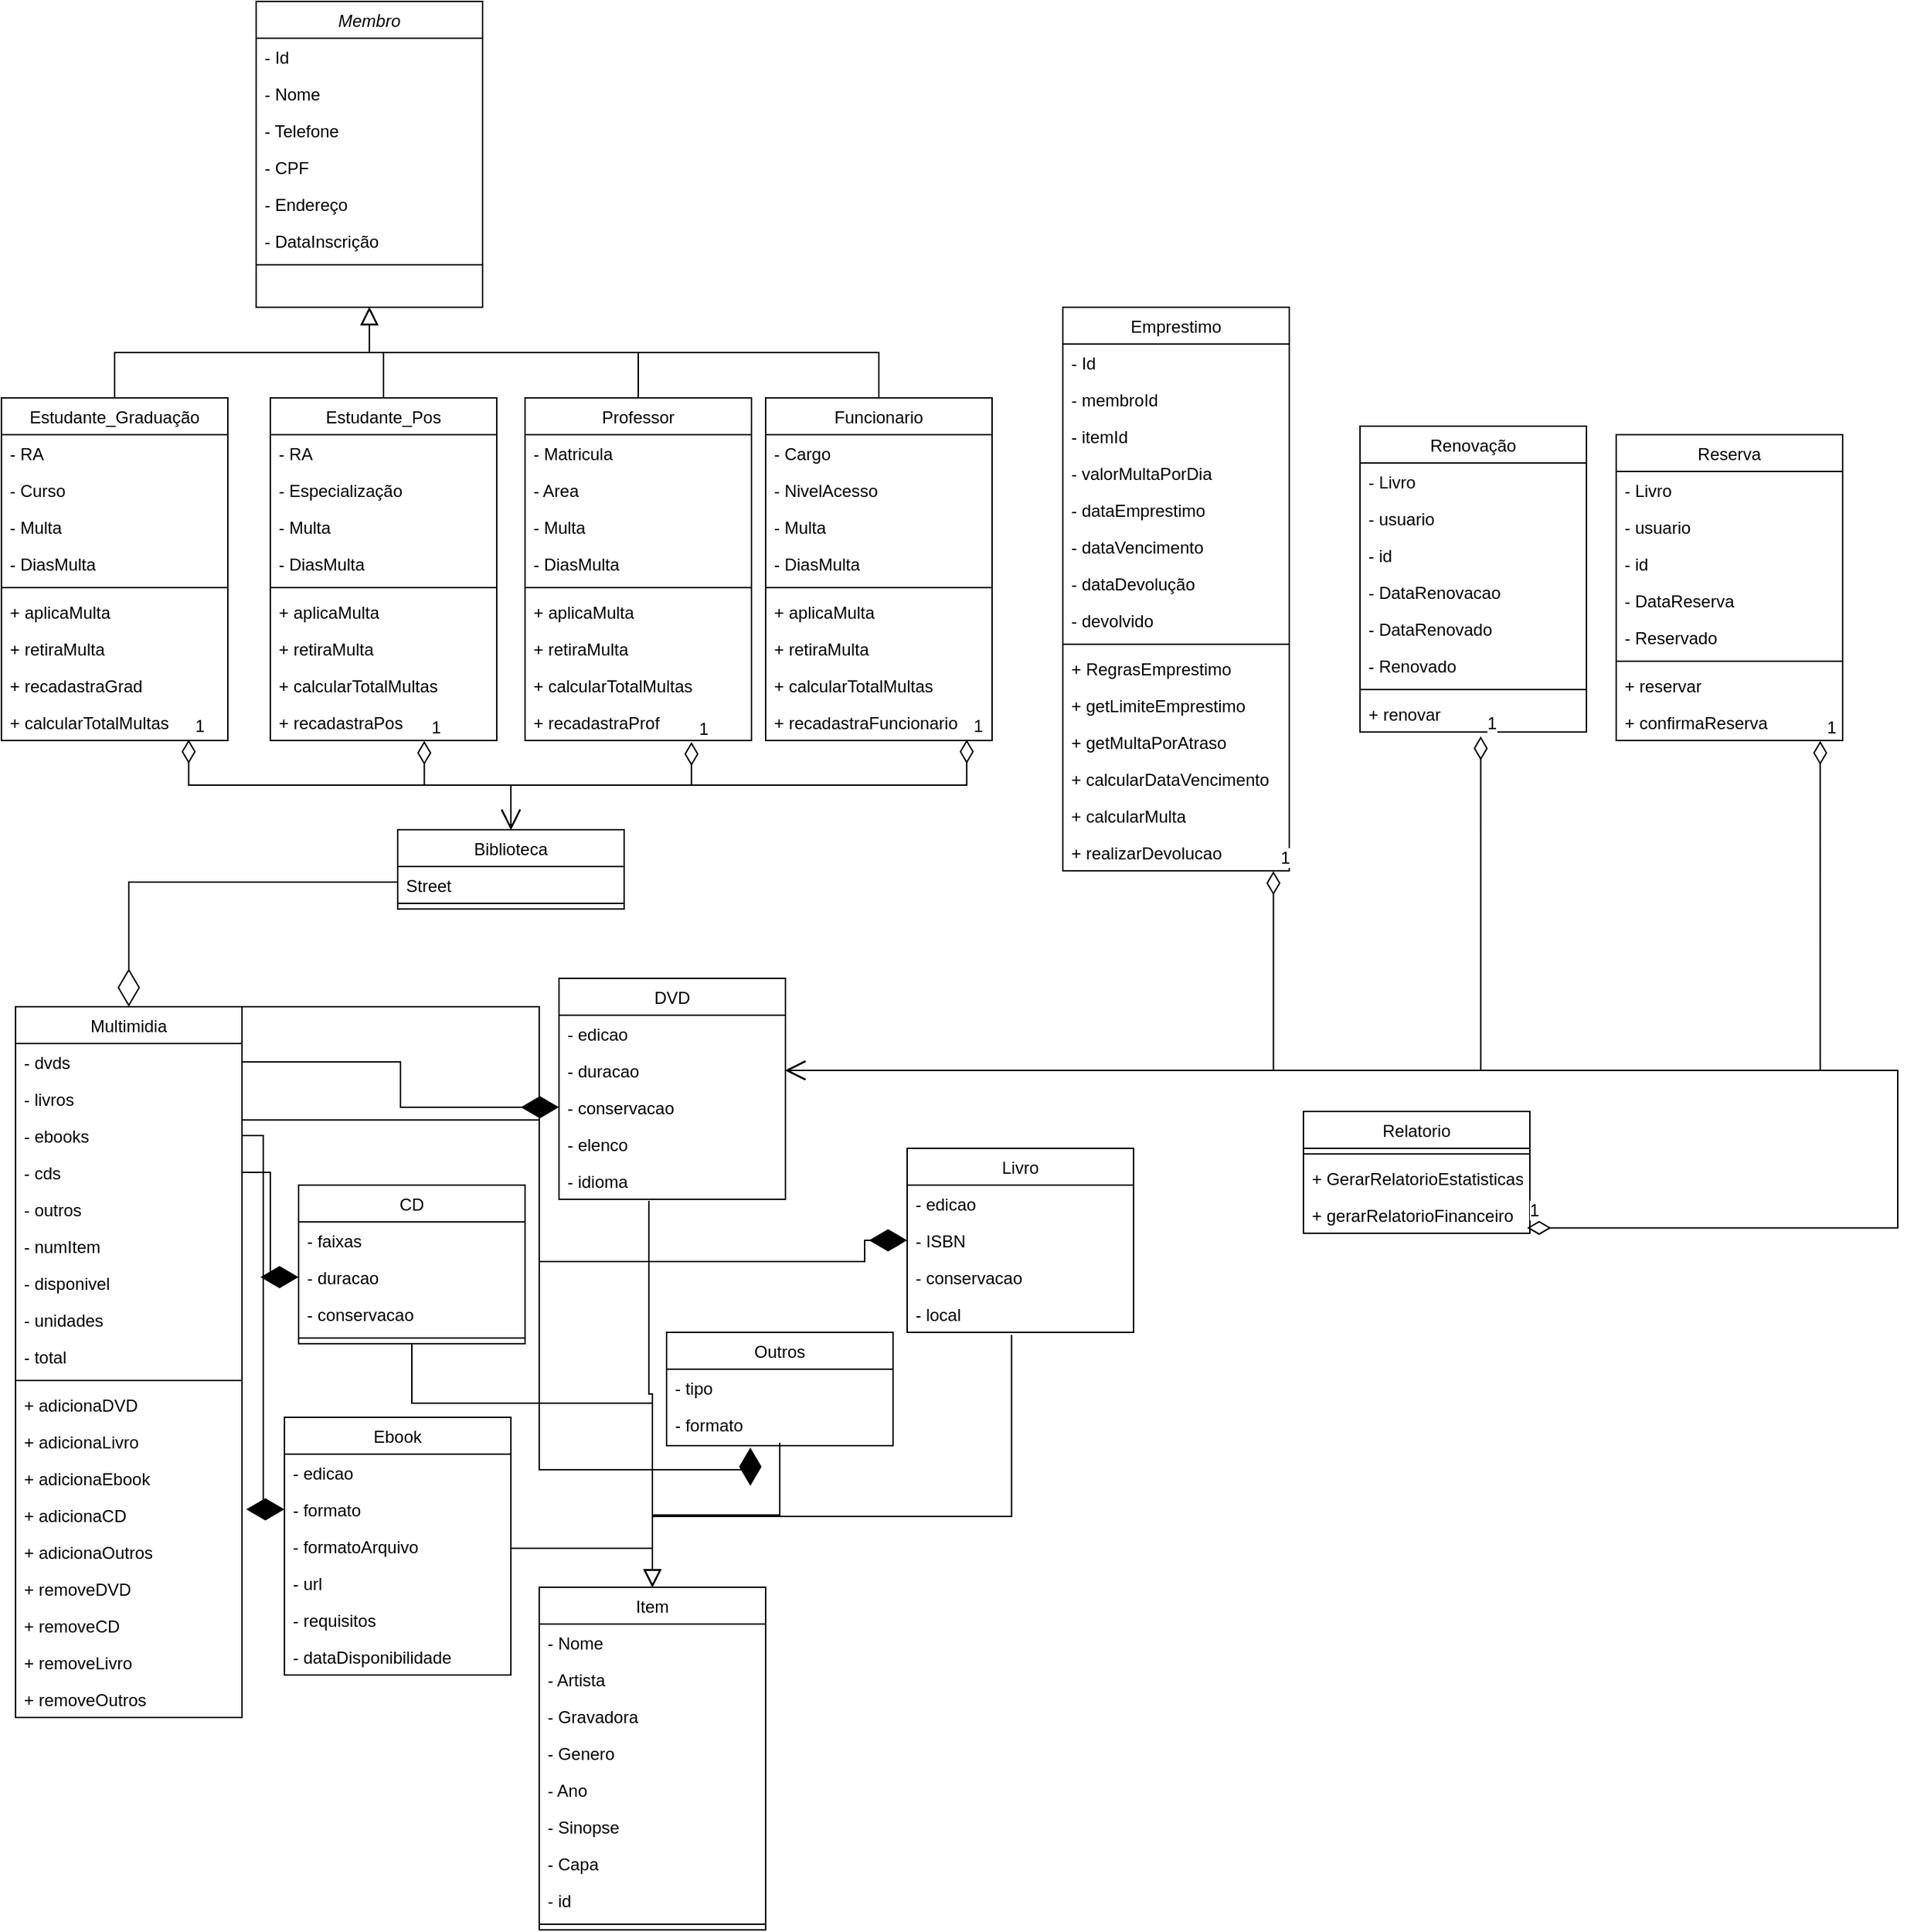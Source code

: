 <mxfile version="21.7.2" type="device">
  <diagram id="C5RBs43oDa-KdzZeNtuy" name="Page-1">
    <mxGraphModel dx="1050" dy="616" grid="1" gridSize="10" guides="1" tooltips="1" connect="1" arrows="1" fold="1" page="1" pageScale="1" pageWidth="827" pageHeight="1169" math="0" shadow="0">
      <root>
        <mxCell id="WIyWlLk6GJQsqaUBKTNV-0" />
        <mxCell id="WIyWlLk6GJQsqaUBKTNV-1" parent="WIyWlLk6GJQsqaUBKTNV-0" />
        <mxCell id="zkfFHV4jXpPFQw0GAbJ--0" value="Membro" style="swimlane;fontStyle=2;align=center;verticalAlign=top;childLayout=stackLayout;horizontal=1;startSize=26;horizontalStack=0;resizeParent=1;resizeLast=0;collapsible=1;marginBottom=0;rounded=0;shadow=0;strokeWidth=1;" parent="WIyWlLk6GJQsqaUBKTNV-1" vertex="1">
          <mxGeometry x="200" width="160" height="216" as="geometry">
            <mxRectangle x="220" y="120" width="160" height="26" as="alternateBounds" />
          </mxGeometry>
        </mxCell>
        <mxCell id="zkfFHV4jXpPFQw0GAbJ--1" value="- Id" style="text;align=left;verticalAlign=top;spacingLeft=4;spacingRight=4;overflow=hidden;rotatable=0;points=[[0,0.5],[1,0.5]];portConstraint=eastwest;" parent="zkfFHV4jXpPFQw0GAbJ--0" vertex="1">
          <mxGeometry y="26" width="160" height="26" as="geometry" />
        </mxCell>
        <mxCell id="zkfFHV4jXpPFQw0GAbJ--2" value="- Nome" style="text;align=left;verticalAlign=top;spacingLeft=4;spacingRight=4;overflow=hidden;rotatable=0;points=[[0,0.5],[1,0.5]];portConstraint=eastwest;rounded=0;shadow=0;html=0;" parent="zkfFHV4jXpPFQw0GAbJ--0" vertex="1">
          <mxGeometry y="52" width="160" height="26" as="geometry" />
        </mxCell>
        <mxCell id="jTw-cuvRPqjd5_HANzw8-2" value="- Telefone" style="text;align=left;verticalAlign=top;spacingLeft=4;spacingRight=4;overflow=hidden;rotatable=0;points=[[0,0.5],[1,0.5]];portConstraint=eastwest;rounded=0;shadow=0;html=0;" parent="zkfFHV4jXpPFQw0GAbJ--0" vertex="1">
          <mxGeometry y="78" width="160" height="26" as="geometry" />
        </mxCell>
        <mxCell id="jTw-cuvRPqjd5_HANzw8-1" value="- CPF" style="text;align=left;verticalAlign=top;spacingLeft=4;spacingRight=4;overflow=hidden;rotatable=0;points=[[0,0.5],[1,0.5]];portConstraint=eastwest;rounded=0;shadow=0;html=0;" parent="zkfFHV4jXpPFQw0GAbJ--0" vertex="1">
          <mxGeometry y="104" width="160" height="26" as="geometry" />
        </mxCell>
        <mxCell id="jTw-cuvRPqjd5_HANzw8-0" value="- Endereço" style="text;align=left;verticalAlign=top;spacingLeft=4;spacingRight=4;overflow=hidden;rotatable=0;points=[[0,0.5],[1,0.5]];portConstraint=eastwest;rounded=0;shadow=0;html=0;" parent="zkfFHV4jXpPFQw0GAbJ--0" vertex="1">
          <mxGeometry y="130" width="160" height="26" as="geometry" />
        </mxCell>
        <mxCell id="zkfFHV4jXpPFQw0GAbJ--3" value="- DataInscrição" style="text;align=left;verticalAlign=top;spacingLeft=4;spacingRight=4;overflow=hidden;rotatable=0;points=[[0,0.5],[1,0.5]];portConstraint=eastwest;rounded=0;shadow=0;html=0;" parent="zkfFHV4jXpPFQw0GAbJ--0" vertex="1">
          <mxGeometry y="156" width="160" height="26" as="geometry" />
        </mxCell>
        <mxCell id="zkfFHV4jXpPFQw0GAbJ--4" value="" style="line;html=1;strokeWidth=1;align=left;verticalAlign=middle;spacingTop=-1;spacingLeft=3;spacingRight=3;rotatable=0;labelPosition=right;points=[];portConstraint=eastwest;" parent="zkfFHV4jXpPFQw0GAbJ--0" vertex="1">
          <mxGeometry y="182" width="160" height="8" as="geometry" />
        </mxCell>
        <mxCell id="zkfFHV4jXpPFQw0GAbJ--6" value="Estudante_Graduação" style="swimlane;fontStyle=0;align=center;verticalAlign=top;childLayout=stackLayout;horizontal=1;startSize=26;horizontalStack=0;resizeParent=1;resizeLast=0;collapsible=1;marginBottom=0;rounded=0;shadow=0;strokeWidth=1;" parent="WIyWlLk6GJQsqaUBKTNV-1" vertex="1">
          <mxGeometry x="20" y="280" width="160" height="242" as="geometry">
            <mxRectangle x="130" y="380" width="160" height="26" as="alternateBounds" />
          </mxGeometry>
        </mxCell>
        <mxCell id="zkfFHV4jXpPFQw0GAbJ--7" value="- RA" style="text;align=left;verticalAlign=top;spacingLeft=4;spacingRight=4;overflow=hidden;rotatable=0;points=[[0,0.5],[1,0.5]];portConstraint=eastwest;" parent="zkfFHV4jXpPFQw0GAbJ--6" vertex="1">
          <mxGeometry y="26" width="160" height="26" as="geometry" />
        </mxCell>
        <mxCell id="jTw-cuvRPqjd5_HANzw8-6" value="- Curso" style="text;align=left;verticalAlign=top;spacingLeft=4;spacingRight=4;overflow=hidden;rotatable=0;points=[[0,0.5],[1,0.5]];portConstraint=eastwest;rounded=0;shadow=0;html=0;" parent="zkfFHV4jXpPFQw0GAbJ--6" vertex="1">
          <mxGeometry y="52" width="160" height="26" as="geometry" />
        </mxCell>
        <mxCell id="jTw-cuvRPqjd5_HANzw8-5" value="- Multa" style="text;align=left;verticalAlign=top;spacingLeft=4;spacingRight=4;overflow=hidden;rotatable=0;points=[[0,0.5],[1,0.5]];portConstraint=eastwest;rounded=0;shadow=0;html=0;" parent="zkfFHV4jXpPFQw0GAbJ--6" vertex="1">
          <mxGeometry y="78" width="160" height="26" as="geometry" />
        </mxCell>
        <mxCell id="zkfFHV4jXpPFQw0GAbJ--8" value="- DiasMulta" style="text;align=left;verticalAlign=top;spacingLeft=4;spacingRight=4;overflow=hidden;rotatable=0;points=[[0,0.5],[1,0.5]];portConstraint=eastwest;rounded=0;shadow=0;html=0;" parent="zkfFHV4jXpPFQw0GAbJ--6" vertex="1">
          <mxGeometry y="104" width="160" height="26" as="geometry" />
        </mxCell>
        <mxCell id="zkfFHV4jXpPFQw0GAbJ--9" value="" style="line;html=1;strokeWidth=1;align=left;verticalAlign=middle;spacingTop=-1;spacingLeft=3;spacingRight=3;rotatable=0;labelPosition=right;points=[];portConstraint=eastwest;" parent="zkfFHV4jXpPFQw0GAbJ--6" vertex="1">
          <mxGeometry y="130" width="160" height="8" as="geometry" />
        </mxCell>
        <mxCell id="jTw-cuvRPqjd5_HANzw8-10" value="+ aplicaMulta" style="text;align=left;verticalAlign=top;spacingLeft=4;spacingRight=4;overflow=hidden;rotatable=0;points=[[0,0.5],[1,0.5]];portConstraint=eastwest;" parent="zkfFHV4jXpPFQw0GAbJ--6" vertex="1">
          <mxGeometry y="138" width="160" height="26" as="geometry" />
        </mxCell>
        <mxCell id="jTw-cuvRPqjd5_HANzw8-12" value="+ retiraMulta" style="text;align=left;verticalAlign=top;spacingLeft=4;spacingRight=4;overflow=hidden;rotatable=0;points=[[0,0.5],[1,0.5]];portConstraint=eastwest;" parent="zkfFHV4jXpPFQw0GAbJ--6" vertex="1">
          <mxGeometry y="164" width="160" height="26" as="geometry" />
        </mxCell>
        <mxCell id="jTw-cuvRPqjd5_HANzw8-11" value="+ recadastraGrad" style="text;align=left;verticalAlign=top;spacingLeft=4;spacingRight=4;overflow=hidden;rotatable=0;points=[[0,0.5],[1,0.5]];portConstraint=eastwest;" parent="zkfFHV4jXpPFQw0GAbJ--6" vertex="1">
          <mxGeometry y="190" width="160" height="26" as="geometry" />
        </mxCell>
        <mxCell id="zkfFHV4jXpPFQw0GAbJ--11" value="+ calcularTotalMultas" style="text;align=left;verticalAlign=top;spacingLeft=4;spacingRight=4;overflow=hidden;rotatable=0;points=[[0,0.5],[1,0.5]];portConstraint=eastwest;" parent="zkfFHV4jXpPFQw0GAbJ--6" vertex="1">
          <mxGeometry y="216" width="160" height="26" as="geometry" />
        </mxCell>
        <mxCell id="zkfFHV4jXpPFQw0GAbJ--12" value="" style="endArrow=block;endSize=10;endFill=0;shadow=0;strokeWidth=1;rounded=0;edgeStyle=elbowEdgeStyle;elbow=vertical;" parent="WIyWlLk6GJQsqaUBKTNV-1" source="zkfFHV4jXpPFQw0GAbJ--6" target="zkfFHV4jXpPFQw0GAbJ--0" edge="1">
          <mxGeometry width="160" relative="1" as="geometry">
            <mxPoint x="200" y="203" as="sourcePoint" />
            <mxPoint x="200" y="203" as="targetPoint" />
          </mxGeometry>
        </mxCell>
        <mxCell id="jTw-cuvRPqjd5_HANzw8-13" value="Estudante_Pos" style="swimlane;fontStyle=0;align=center;verticalAlign=top;childLayout=stackLayout;horizontal=1;startSize=26;horizontalStack=0;resizeParent=1;resizeLast=0;collapsible=1;marginBottom=0;rounded=0;shadow=0;strokeWidth=1;" parent="WIyWlLk6GJQsqaUBKTNV-1" vertex="1">
          <mxGeometry x="210" y="280" width="160" height="242" as="geometry">
            <mxRectangle x="130" y="380" width="160" height="26" as="alternateBounds" />
          </mxGeometry>
        </mxCell>
        <mxCell id="jTw-cuvRPqjd5_HANzw8-14" value="- RA" style="text;align=left;verticalAlign=top;spacingLeft=4;spacingRight=4;overflow=hidden;rotatable=0;points=[[0,0.5],[1,0.5]];portConstraint=eastwest;" parent="jTw-cuvRPqjd5_HANzw8-13" vertex="1">
          <mxGeometry y="26" width="160" height="26" as="geometry" />
        </mxCell>
        <mxCell id="jTw-cuvRPqjd5_HANzw8-15" value="- Especialização" style="text;align=left;verticalAlign=top;spacingLeft=4;spacingRight=4;overflow=hidden;rotatable=0;points=[[0,0.5],[1,0.5]];portConstraint=eastwest;rounded=0;shadow=0;html=0;" parent="jTw-cuvRPqjd5_HANzw8-13" vertex="1">
          <mxGeometry y="52" width="160" height="26" as="geometry" />
        </mxCell>
        <mxCell id="jTw-cuvRPqjd5_HANzw8-16" value="- Multa" style="text;align=left;verticalAlign=top;spacingLeft=4;spacingRight=4;overflow=hidden;rotatable=0;points=[[0,0.5],[1,0.5]];portConstraint=eastwest;rounded=0;shadow=0;html=0;" parent="jTw-cuvRPqjd5_HANzw8-13" vertex="1">
          <mxGeometry y="78" width="160" height="26" as="geometry" />
        </mxCell>
        <mxCell id="jTw-cuvRPqjd5_HANzw8-17" value="- DiasMulta" style="text;align=left;verticalAlign=top;spacingLeft=4;spacingRight=4;overflow=hidden;rotatable=0;points=[[0,0.5],[1,0.5]];portConstraint=eastwest;rounded=0;shadow=0;html=0;" parent="jTw-cuvRPqjd5_HANzw8-13" vertex="1">
          <mxGeometry y="104" width="160" height="26" as="geometry" />
        </mxCell>
        <mxCell id="jTw-cuvRPqjd5_HANzw8-18" value="" style="line;html=1;strokeWidth=1;align=left;verticalAlign=middle;spacingTop=-1;spacingLeft=3;spacingRight=3;rotatable=0;labelPosition=right;points=[];portConstraint=eastwest;" parent="jTw-cuvRPqjd5_HANzw8-13" vertex="1">
          <mxGeometry y="130" width="160" height="8" as="geometry" />
        </mxCell>
        <mxCell id="jTw-cuvRPqjd5_HANzw8-19" value="+ aplicaMulta" style="text;align=left;verticalAlign=top;spacingLeft=4;spacingRight=4;overflow=hidden;rotatable=0;points=[[0,0.5],[1,0.5]];portConstraint=eastwest;" parent="jTw-cuvRPqjd5_HANzw8-13" vertex="1">
          <mxGeometry y="138" width="160" height="26" as="geometry" />
        </mxCell>
        <mxCell id="jTw-cuvRPqjd5_HANzw8-20" value="+ retiraMulta" style="text;align=left;verticalAlign=top;spacingLeft=4;spacingRight=4;overflow=hidden;rotatable=0;points=[[0,0.5],[1,0.5]];portConstraint=eastwest;" parent="jTw-cuvRPqjd5_HANzw8-13" vertex="1">
          <mxGeometry y="164" width="160" height="26" as="geometry" />
        </mxCell>
        <mxCell id="jTw-cuvRPqjd5_HANzw8-22" value="+ calcularTotalMultas" style="text;align=left;verticalAlign=top;spacingLeft=4;spacingRight=4;overflow=hidden;rotatable=0;points=[[0,0.5],[1,0.5]];portConstraint=eastwest;" parent="jTw-cuvRPqjd5_HANzw8-13" vertex="1">
          <mxGeometry y="190" width="160" height="26" as="geometry" />
        </mxCell>
        <mxCell id="jTw-cuvRPqjd5_HANzw8-21" value="+ recadastraPos" style="text;align=left;verticalAlign=top;spacingLeft=4;spacingRight=4;overflow=hidden;rotatable=0;points=[[0,0.5],[1,0.5]];portConstraint=eastwest;" parent="jTw-cuvRPqjd5_HANzw8-13" vertex="1">
          <mxGeometry y="216" width="160" height="26" as="geometry" />
        </mxCell>
        <mxCell id="jTw-cuvRPqjd5_HANzw8-27" value="" style="endArrow=block;endSize=10;endFill=0;shadow=0;strokeWidth=1;rounded=0;edgeStyle=elbowEdgeStyle;elbow=vertical;exitX=0.5;exitY=0;exitDx=0;exitDy=0;entryX=0.5;entryY=1;entryDx=0;entryDy=0;" parent="WIyWlLk6GJQsqaUBKTNV-1" source="jTw-cuvRPqjd5_HANzw8-13" target="zkfFHV4jXpPFQw0GAbJ--0" edge="1">
          <mxGeometry width="160" relative="1" as="geometry">
            <mxPoint x="460" y="434" as="sourcePoint" />
            <mxPoint x="300" y="336" as="targetPoint" />
          </mxGeometry>
        </mxCell>
        <mxCell id="jTw-cuvRPqjd5_HANzw8-29" value="Professor" style="swimlane;fontStyle=0;align=center;verticalAlign=top;childLayout=stackLayout;horizontal=1;startSize=26;horizontalStack=0;resizeParent=1;resizeLast=0;collapsible=1;marginBottom=0;rounded=0;shadow=0;strokeWidth=1;" parent="WIyWlLk6GJQsqaUBKTNV-1" vertex="1">
          <mxGeometry x="390" y="280" width="160" height="242" as="geometry">
            <mxRectangle x="130" y="380" width="160" height="26" as="alternateBounds" />
          </mxGeometry>
        </mxCell>
        <mxCell id="jTw-cuvRPqjd5_HANzw8-30" value="- Matricula" style="text;align=left;verticalAlign=top;spacingLeft=4;spacingRight=4;overflow=hidden;rotatable=0;points=[[0,0.5],[1,0.5]];portConstraint=eastwest;" parent="jTw-cuvRPqjd5_HANzw8-29" vertex="1">
          <mxGeometry y="26" width="160" height="26" as="geometry" />
        </mxCell>
        <mxCell id="jTw-cuvRPqjd5_HANzw8-31" value="- Area" style="text;align=left;verticalAlign=top;spacingLeft=4;spacingRight=4;overflow=hidden;rotatable=0;points=[[0,0.5],[1,0.5]];portConstraint=eastwest;rounded=0;shadow=0;html=0;" parent="jTw-cuvRPqjd5_HANzw8-29" vertex="1">
          <mxGeometry y="52" width="160" height="26" as="geometry" />
        </mxCell>
        <mxCell id="jTw-cuvRPqjd5_HANzw8-32" value="- Multa" style="text;align=left;verticalAlign=top;spacingLeft=4;spacingRight=4;overflow=hidden;rotatable=0;points=[[0,0.5],[1,0.5]];portConstraint=eastwest;rounded=0;shadow=0;html=0;" parent="jTw-cuvRPqjd5_HANzw8-29" vertex="1">
          <mxGeometry y="78" width="160" height="26" as="geometry" />
        </mxCell>
        <mxCell id="jTw-cuvRPqjd5_HANzw8-33" value="- DiasMulta" style="text;align=left;verticalAlign=top;spacingLeft=4;spacingRight=4;overflow=hidden;rotatable=0;points=[[0,0.5],[1,0.5]];portConstraint=eastwest;rounded=0;shadow=0;html=0;" parent="jTw-cuvRPqjd5_HANzw8-29" vertex="1">
          <mxGeometry y="104" width="160" height="26" as="geometry" />
        </mxCell>
        <mxCell id="jTw-cuvRPqjd5_HANzw8-34" value="" style="line;html=1;strokeWidth=1;align=left;verticalAlign=middle;spacingTop=-1;spacingLeft=3;spacingRight=3;rotatable=0;labelPosition=right;points=[];portConstraint=eastwest;" parent="jTw-cuvRPqjd5_HANzw8-29" vertex="1">
          <mxGeometry y="130" width="160" height="8" as="geometry" />
        </mxCell>
        <mxCell id="jTw-cuvRPqjd5_HANzw8-35" value="+ aplicaMulta" style="text;align=left;verticalAlign=top;spacingLeft=4;spacingRight=4;overflow=hidden;rotatable=0;points=[[0,0.5],[1,0.5]];portConstraint=eastwest;" parent="jTw-cuvRPqjd5_HANzw8-29" vertex="1">
          <mxGeometry y="138" width="160" height="26" as="geometry" />
        </mxCell>
        <mxCell id="jTw-cuvRPqjd5_HANzw8-36" value="+ retiraMulta" style="text;align=left;verticalAlign=top;spacingLeft=4;spacingRight=4;overflow=hidden;rotatable=0;points=[[0,0.5],[1,0.5]];portConstraint=eastwest;" parent="jTw-cuvRPqjd5_HANzw8-29" vertex="1">
          <mxGeometry y="164" width="160" height="26" as="geometry" />
        </mxCell>
        <mxCell id="jTw-cuvRPqjd5_HANzw8-37" value="+ calcularTotalMultas" style="text;align=left;verticalAlign=top;spacingLeft=4;spacingRight=4;overflow=hidden;rotatable=0;points=[[0,0.5],[1,0.5]];portConstraint=eastwest;" parent="jTw-cuvRPqjd5_HANzw8-29" vertex="1">
          <mxGeometry y="190" width="160" height="26" as="geometry" />
        </mxCell>
        <mxCell id="jTw-cuvRPqjd5_HANzw8-38" value="+ recadastraProf" style="text;align=left;verticalAlign=top;spacingLeft=4;spacingRight=4;overflow=hidden;rotatable=0;points=[[0,0.5],[1,0.5]];portConstraint=eastwest;" parent="jTw-cuvRPqjd5_HANzw8-29" vertex="1">
          <mxGeometry y="216" width="160" height="26" as="geometry" />
        </mxCell>
        <mxCell id="jTw-cuvRPqjd5_HANzw8-39" value="" style="endArrow=block;endSize=10;endFill=0;shadow=0;strokeWidth=1;rounded=0;edgeStyle=elbowEdgeStyle;elbow=vertical;exitX=0.5;exitY=0;exitDx=0;exitDy=0;entryX=0.5;entryY=1;entryDx=0;entryDy=0;" parent="WIyWlLk6GJQsqaUBKTNV-1" source="jTw-cuvRPqjd5_HANzw8-29" target="zkfFHV4jXpPFQw0GAbJ--0" edge="1">
          <mxGeometry width="160" relative="1" as="geometry">
            <mxPoint x="400" y="450" as="sourcePoint" />
            <mxPoint x="300" y="336" as="targetPoint" />
          </mxGeometry>
        </mxCell>
        <mxCell id="jTw-cuvRPqjd5_HANzw8-40" value="Funcionario" style="swimlane;fontStyle=0;align=center;verticalAlign=top;childLayout=stackLayout;horizontal=1;startSize=26;horizontalStack=0;resizeParent=1;resizeLast=0;collapsible=1;marginBottom=0;rounded=0;shadow=0;strokeWidth=1;" parent="WIyWlLk6GJQsqaUBKTNV-1" vertex="1">
          <mxGeometry x="560" y="280" width="160" height="242" as="geometry">
            <mxRectangle x="130" y="380" width="160" height="26" as="alternateBounds" />
          </mxGeometry>
        </mxCell>
        <mxCell id="jTw-cuvRPqjd5_HANzw8-41" value="- Cargo" style="text;align=left;verticalAlign=top;spacingLeft=4;spacingRight=4;overflow=hidden;rotatable=0;points=[[0,0.5],[1,0.5]];portConstraint=eastwest;" parent="jTw-cuvRPqjd5_HANzw8-40" vertex="1">
          <mxGeometry y="26" width="160" height="26" as="geometry" />
        </mxCell>
        <mxCell id="jTw-cuvRPqjd5_HANzw8-42" value="- NivelAcesso" style="text;align=left;verticalAlign=top;spacingLeft=4;spacingRight=4;overflow=hidden;rotatable=0;points=[[0,0.5],[1,0.5]];portConstraint=eastwest;rounded=0;shadow=0;html=0;" parent="jTw-cuvRPqjd5_HANzw8-40" vertex="1">
          <mxGeometry y="52" width="160" height="26" as="geometry" />
        </mxCell>
        <mxCell id="jTw-cuvRPqjd5_HANzw8-43" value="- Multa" style="text;align=left;verticalAlign=top;spacingLeft=4;spacingRight=4;overflow=hidden;rotatable=0;points=[[0,0.5],[1,0.5]];portConstraint=eastwest;rounded=0;shadow=0;html=0;" parent="jTw-cuvRPqjd5_HANzw8-40" vertex="1">
          <mxGeometry y="78" width="160" height="26" as="geometry" />
        </mxCell>
        <mxCell id="jTw-cuvRPqjd5_HANzw8-44" value="- DiasMulta" style="text;align=left;verticalAlign=top;spacingLeft=4;spacingRight=4;overflow=hidden;rotatable=0;points=[[0,0.5],[1,0.5]];portConstraint=eastwest;rounded=0;shadow=0;html=0;" parent="jTw-cuvRPqjd5_HANzw8-40" vertex="1">
          <mxGeometry y="104" width="160" height="26" as="geometry" />
        </mxCell>
        <mxCell id="jTw-cuvRPqjd5_HANzw8-45" value="" style="line;html=1;strokeWidth=1;align=left;verticalAlign=middle;spacingTop=-1;spacingLeft=3;spacingRight=3;rotatable=0;labelPosition=right;points=[];portConstraint=eastwest;" parent="jTw-cuvRPqjd5_HANzw8-40" vertex="1">
          <mxGeometry y="130" width="160" height="8" as="geometry" />
        </mxCell>
        <mxCell id="jTw-cuvRPqjd5_HANzw8-46" value="+ aplicaMulta" style="text;align=left;verticalAlign=top;spacingLeft=4;spacingRight=4;overflow=hidden;rotatable=0;points=[[0,0.5],[1,0.5]];portConstraint=eastwest;" parent="jTw-cuvRPqjd5_HANzw8-40" vertex="1">
          <mxGeometry y="138" width="160" height="26" as="geometry" />
        </mxCell>
        <mxCell id="jTw-cuvRPqjd5_HANzw8-47" value="+ retiraMulta" style="text;align=left;verticalAlign=top;spacingLeft=4;spacingRight=4;overflow=hidden;rotatable=0;points=[[0,0.5],[1,0.5]];portConstraint=eastwest;" parent="jTw-cuvRPqjd5_HANzw8-40" vertex="1">
          <mxGeometry y="164" width="160" height="26" as="geometry" />
        </mxCell>
        <mxCell id="jTw-cuvRPqjd5_HANzw8-48" value="+ calcularTotalMultas" style="text;align=left;verticalAlign=top;spacingLeft=4;spacingRight=4;overflow=hidden;rotatable=0;points=[[0,0.5],[1,0.5]];portConstraint=eastwest;" parent="jTw-cuvRPqjd5_HANzw8-40" vertex="1">
          <mxGeometry y="190" width="160" height="26" as="geometry" />
        </mxCell>
        <mxCell id="jTw-cuvRPqjd5_HANzw8-49" value="+ recadastraFuncionario" style="text;align=left;verticalAlign=top;spacingLeft=4;spacingRight=4;overflow=hidden;rotatable=0;points=[[0,0.5],[1,0.5]];portConstraint=eastwest;" parent="jTw-cuvRPqjd5_HANzw8-40" vertex="1">
          <mxGeometry y="216" width="160" height="26" as="geometry" />
        </mxCell>
        <mxCell id="jTw-cuvRPqjd5_HANzw8-50" value="" style="endArrow=block;endSize=10;endFill=0;shadow=0;strokeWidth=1;rounded=0;edgeStyle=elbowEdgeStyle;elbow=vertical;exitX=0.5;exitY=0;exitDx=0;exitDy=0;entryX=0.5;entryY=1;entryDx=0;entryDy=0;" parent="WIyWlLk6GJQsqaUBKTNV-1" source="jTw-cuvRPqjd5_HANzw8-40" target="zkfFHV4jXpPFQw0GAbJ--0" edge="1">
          <mxGeometry width="160" relative="1" as="geometry">
            <mxPoint x="580" y="450" as="sourcePoint" />
            <mxPoint x="300" y="336" as="targetPoint" />
          </mxGeometry>
        </mxCell>
        <mxCell id="jTw-cuvRPqjd5_HANzw8-55" value="Biblioteca" style="swimlane;fontStyle=0;align=center;verticalAlign=top;childLayout=stackLayout;horizontal=1;startSize=26;horizontalStack=0;resizeParent=1;resizeLast=0;collapsible=1;marginBottom=0;rounded=0;shadow=0;strokeWidth=1;" parent="WIyWlLk6GJQsqaUBKTNV-1" vertex="1">
          <mxGeometry x="300" y="585" width="160" height="56" as="geometry">
            <mxRectangle x="550" y="140" width="160" height="26" as="alternateBounds" />
          </mxGeometry>
        </mxCell>
        <mxCell id="jTw-cuvRPqjd5_HANzw8-56" value="Street" style="text;align=left;verticalAlign=top;spacingLeft=4;spacingRight=4;overflow=hidden;rotatable=0;points=[[0,0.5],[1,0.5]];portConstraint=eastwest;" parent="jTw-cuvRPqjd5_HANzw8-55" vertex="1">
          <mxGeometry y="26" width="160" height="22" as="geometry" />
        </mxCell>
        <mxCell id="jTw-cuvRPqjd5_HANzw8-61" value="" style="line;html=1;strokeWidth=1;align=left;verticalAlign=middle;spacingTop=-1;spacingLeft=3;spacingRight=3;rotatable=0;labelPosition=right;points=[];portConstraint=eastwest;" parent="jTw-cuvRPqjd5_HANzw8-55" vertex="1">
          <mxGeometry y="48" width="160" height="8" as="geometry" />
        </mxCell>
        <mxCell id="jTw-cuvRPqjd5_HANzw8-68" value="1" style="endArrow=open;html=1;endSize=12;startArrow=diamondThin;startSize=14;startFill=0;edgeStyle=orthogonalEdgeStyle;align=left;verticalAlign=bottom;rounded=0;fontSize=12;entryX=0.5;entryY=0;entryDx=0;entryDy=0;exitX=0.827;exitY=0.977;exitDx=0;exitDy=0;exitPerimeter=0;" parent="WIyWlLk6GJQsqaUBKTNV-1" source="zkfFHV4jXpPFQw0GAbJ--11" target="jTw-cuvRPqjd5_HANzw8-55" edge="1">
          <mxGeometry x="-1" y="3" relative="1" as="geometry">
            <mxPoint x="110" y="560" as="sourcePoint" />
            <mxPoint x="420" y="770" as="targetPoint" />
          </mxGeometry>
        </mxCell>
        <mxCell id="jTw-cuvRPqjd5_HANzw8-70" value="1" style="endArrow=open;html=1;endSize=12;startArrow=diamondThin;startSize=14;startFill=0;edgeStyle=orthogonalEdgeStyle;align=left;verticalAlign=bottom;rounded=0;fontSize=12;entryX=0.5;entryY=0;entryDx=0;entryDy=0;exitX=0.68;exitY=1.008;exitDx=0;exitDy=0;exitPerimeter=0;" parent="WIyWlLk6GJQsqaUBKTNV-1" source="jTw-cuvRPqjd5_HANzw8-21" target="jTw-cuvRPqjd5_HANzw8-55" edge="1">
          <mxGeometry x="-1" y="3" relative="1" as="geometry">
            <mxPoint x="290" y="530" as="sourcePoint" />
            <mxPoint x="390" y="595" as="targetPoint" />
          </mxGeometry>
        </mxCell>
        <mxCell id="jTw-cuvRPqjd5_HANzw8-71" value="1" style="endArrow=open;html=1;endSize=12;startArrow=diamondThin;startSize=14;startFill=0;edgeStyle=orthogonalEdgeStyle;align=left;verticalAlign=bottom;rounded=0;fontSize=12;entryX=0.5;entryY=0;entryDx=0;entryDy=0;exitX=0.735;exitY=1.038;exitDx=0;exitDy=0;exitPerimeter=0;" parent="WIyWlLk6GJQsqaUBKTNV-1" source="jTw-cuvRPqjd5_HANzw8-38" target="jTw-cuvRPqjd5_HANzw8-55" edge="1">
          <mxGeometry x="-1" y="3" relative="1" as="geometry">
            <mxPoint x="329" y="532" as="sourcePoint" />
            <mxPoint x="390" y="595" as="targetPoint" />
          </mxGeometry>
        </mxCell>
        <mxCell id="jTw-cuvRPqjd5_HANzw8-72" value="1" style="endArrow=open;html=1;endSize=12;startArrow=diamondThin;startSize=14;startFill=0;edgeStyle=orthogonalEdgeStyle;align=left;verticalAlign=bottom;rounded=0;fontSize=12;entryX=0.5;entryY=0;entryDx=0;entryDy=0;exitX=0.888;exitY=0.977;exitDx=0;exitDy=0;exitPerimeter=0;" parent="WIyWlLk6GJQsqaUBKTNV-1" source="jTw-cuvRPqjd5_HANzw8-49" target="jTw-cuvRPqjd5_HANzw8-55" edge="1">
          <mxGeometry x="-1" y="3" relative="1" as="geometry">
            <mxPoint x="518" y="533" as="sourcePoint" />
            <mxPoint x="390" y="595" as="targetPoint" />
          </mxGeometry>
        </mxCell>
        <mxCell id="jTw-cuvRPqjd5_HANzw8-73" value="Multimidia" style="swimlane;fontStyle=0;align=center;verticalAlign=top;childLayout=stackLayout;horizontal=1;startSize=26;horizontalStack=0;resizeParent=1;resizeLast=0;collapsible=1;marginBottom=0;rounded=0;shadow=0;strokeWidth=1;" parent="WIyWlLk6GJQsqaUBKTNV-1" vertex="1">
          <mxGeometry x="30" y="710" width="160" height="502" as="geometry">
            <mxRectangle x="130" y="380" width="160" height="26" as="alternateBounds" />
          </mxGeometry>
        </mxCell>
        <mxCell id="jTw-cuvRPqjd5_HANzw8-74" value="- dvds" style="text;align=left;verticalAlign=top;spacingLeft=4;spacingRight=4;overflow=hidden;rotatable=0;points=[[0,0.5],[1,0.5]];portConstraint=eastwest;" parent="jTw-cuvRPqjd5_HANzw8-73" vertex="1">
          <mxGeometry y="26" width="160" height="26" as="geometry" />
        </mxCell>
        <mxCell id="jTw-cuvRPqjd5_HANzw8-75" value="- livros" style="text;align=left;verticalAlign=top;spacingLeft=4;spacingRight=4;overflow=hidden;rotatable=0;points=[[0,0.5],[1,0.5]];portConstraint=eastwest;rounded=0;shadow=0;html=0;" parent="jTw-cuvRPqjd5_HANzw8-73" vertex="1">
          <mxGeometry y="52" width="160" height="26" as="geometry" />
        </mxCell>
        <mxCell id="jTw-cuvRPqjd5_HANzw8-76" value="- ebooks" style="text;align=left;verticalAlign=top;spacingLeft=4;spacingRight=4;overflow=hidden;rotatable=0;points=[[0,0.5],[1,0.5]];portConstraint=eastwest;rounded=0;shadow=0;html=0;" parent="jTw-cuvRPqjd5_HANzw8-73" vertex="1">
          <mxGeometry y="78" width="160" height="26" as="geometry" />
        </mxCell>
        <mxCell id="jTw-cuvRPqjd5_HANzw8-83" value="- cds" style="text;align=left;verticalAlign=top;spacingLeft=4;spacingRight=4;overflow=hidden;rotatable=0;points=[[0,0.5],[1,0.5]];portConstraint=eastwest;rounded=0;shadow=0;html=0;" parent="jTw-cuvRPqjd5_HANzw8-73" vertex="1">
          <mxGeometry y="104" width="160" height="26" as="geometry" />
        </mxCell>
        <mxCell id="jTw-cuvRPqjd5_HANzw8-84" value="- outros" style="text;align=left;verticalAlign=top;spacingLeft=4;spacingRight=4;overflow=hidden;rotatable=0;points=[[0,0.5],[1,0.5]];portConstraint=eastwest;rounded=0;shadow=0;html=0;" parent="jTw-cuvRPqjd5_HANzw8-73" vertex="1">
          <mxGeometry y="130" width="160" height="26" as="geometry" />
        </mxCell>
        <mxCell id="jTw-cuvRPqjd5_HANzw8-85" value="- numItem" style="text;align=left;verticalAlign=top;spacingLeft=4;spacingRight=4;overflow=hidden;rotatable=0;points=[[0,0.5],[1,0.5]];portConstraint=eastwest;rounded=0;shadow=0;html=0;" parent="jTw-cuvRPqjd5_HANzw8-73" vertex="1">
          <mxGeometry y="156" width="160" height="26" as="geometry" />
        </mxCell>
        <mxCell id="jTw-cuvRPqjd5_HANzw8-86" value="- disponivel" style="text;align=left;verticalAlign=top;spacingLeft=4;spacingRight=4;overflow=hidden;rotatable=0;points=[[0,0.5],[1,0.5]];portConstraint=eastwest;rounded=0;shadow=0;html=0;" parent="jTw-cuvRPqjd5_HANzw8-73" vertex="1">
          <mxGeometry y="182" width="160" height="26" as="geometry" />
        </mxCell>
        <mxCell id="jTw-cuvRPqjd5_HANzw8-87" value="- unidades" style="text;align=left;verticalAlign=top;spacingLeft=4;spacingRight=4;overflow=hidden;rotatable=0;points=[[0,0.5],[1,0.5]];portConstraint=eastwest;rounded=0;shadow=0;html=0;" parent="jTw-cuvRPqjd5_HANzw8-73" vertex="1">
          <mxGeometry y="208" width="160" height="26" as="geometry" />
        </mxCell>
        <mxCell id="jTw-cuvRPqjd5_HANzw8-77" value="- total" style="text;align=left;verticalAlign=top;spacingLeft=4;spacingRight=4;overflow=hidden;rotatable=0;points=[[0,0.5],[1,0.5]];portConstraint=eastwest;rounded=0;shadow=0;html=0;" parent="jTw-cuvRPqjd5_HANzw8-73" vertex="1">
          <mxGeometry y="234" width="160" height="26" as="geometry" />
        </mxCell>
        <mxCell id="jTw-cuvRPqjd5_HANzw8-78" value="" style="line;html=1;strokeWidth=1;align=left;verticalAlign=middle;spacingTop=-1;spacingLeft=3;spacingRight=3;rotatable=0;labelPosition=right;points=[];portConstraint=eastwest;" parent="jTw-cuvRPqjd5_HANzw8-73" vertex="1">
          <mxGeometry y="260" width="160" height="8" as="geometry" />
        </mxCell>
        <mxCell id="jTw-cuvRPqjd5_HANzw8-79" value="+ adicionaDVD    " style="text;align=left;verticalAlign=top;spacingLeft=4;spacingRight=4;overflow=hidden;rotatable=0;points=[[0,0.5],[1,0.5]];portConstraint=eastwest;" parent="jTw-cuvRPqjd5_HANzw8-73" vertex="1">
          <mxGeometry y="268" width="160" height="26" as="geometry" />
        </mxCell>
        <mxCell id="jTw-cuvRPqjd5_HANzw8-88" value="+ adicionaLivro" style="text;align=left;verticalAlign=top;spacingLeft=4;spacingRight=4;overflow=hidden;rotatable=0;points=[[0,0.5],[1,0.5]];portConstraint=eastwest;" parent="jTw-cuvRPqjd5_HANzw8-73" vertex="1">
          <mxGeometry y="294" width="160" height="26" as="geometry" />
        </mxCell>
        <mxCell id="jTw-cuvRPqjd5_HANzw8-89" value="+ adicionaEbook" style="text;align=left;verticalAlign=top;spacingLeft=4;spacingRight=4;overflow=hidden;rotatable=0;points=[[0,0.5],[1,0.5]];portConstraint=eastwest;" parent="jTw-cuvRPqjd5_HANzw8-73" vertex="1">
          <mxGeometry y="320" width="160" height="26" as="geometry" />
        </mxCell>
        <mxCell id="jTw-cuvRPqjd5_HANzw8-90" value="+ adicionaCD" style="text;align=left;verticalAlign=top;spacingLeft=4;spacingRight=4;overflow=hidden;rotatable=0;points=[[0,0.5],[1,0.5]];portConstraint=eastwest;" parent="jTw-cuvRPqjd5_HANzw8-73" vertex="1">
          <mxGeometry y="346" width="160" height="26" as="geometry" />
        </mxCell>
        <mxCell id="jTw-cuvRPqjd5_HANzw8-80" value="+ adicionaOutros" style="text;align=left;verticalAlign=top;spacingLeft=4;spacingRight=4;overflow=hidden;rotatable=0;points=[[0,0.5],[1,0.5]];portConstraint=eastwest;" parent="jTw-cuvRPqjd5_HANzw8-73" vertex="1">
          <mxGeometry y="372" width="160" height="26" as="geometry" />
        </mxCell>
        <mxCell id="jTw-cuvRPqjd5_HANzw8-81" value="+ removeDVD" style="text;align=left;verticalAlign=top;spacingLeft=4;spacingRight=4;overflow=hidden;rotatable=0;points=[[0,0.5],[1,0.5]];portConstraint=eastwest;" parent="jTw-cuvRPqjd5_HANzw8-73" vertex="1">
          <mxGeometry y="398" width="160" height="26" as="geometry" />
        </mxCell>
        <mxCell id="jTw-cuvRPqjd5_HANzw8-91" value="+ removeCD" style="text;align=left;verticalAlign=top;spacingLeft=4;spacingRight=4;overflow=hidden;rotatable=0;points=[[0,0.5],[1,0.5]];portConstraint=eastwest;" parent="jTw-cuvRPqjd5_HANzw8-73" vertex="1">
          <mxGeometry y="424" width="160" height="26" as="geometry" />
        </mxCell>
        <mxCell id="jTw-cuvRPqjd5_HANzw8-92" value="+ removeLivro" style="text;align=left;verticalAlign=top;spacingLeft=4;spacingRight=4;overflow=hidden;rotatable=0;points=[[0,0.5],[1,0.5]];portConstraint=eastwest;" parent="jTw-cuvRPqjd5_HANzw8-73" vertex="1">
          <mxGeometry y="450" width="160" height="26" as="geometry" />
        </mxCell>
        <mxCell id="jTw-cuvRPqjd5_HANzw8-82" value="+ removeOutros" style="text;align=left;verticalAlign=top;spacingLeft=4;spacingRight=4;overflow=hidden;rotatable=0;points=[[0,0.5],[1,0.5]];portConstraint=eastwest;" parent="jTw-cuvRPqjd5_HANzw8-73" vertex="1">
          <mxGeometry y="476" width="160" height="26" as="geometry" />
        </mxCell>
        <mxCell id="jTw-cuvRPqjd5_HANzw8-93" value="Item" style="swimlane;fontStyle=0;align=center;verticalAlign=top;childLayout=stackLayout;horizontal=1;startSize=26;horizontalStack=0;resizeParent=1;resizeLast=0;collapsible=1;marginBottom=0;rounded=0;shadow=0;strokeWidth=1;" parent="WIyWlLk6GJQsqaUBKTNV-1" vertex="1">
          <mxGeometry x="400" y="1120" width="160" height="242" as="geometry">
            <mxRectangle x="130" y="380" width="160" height="26" as="alternateBounds" />
          </mxGeometry>
        </mxCell>
        <mxCell id="jTw-cuvRPqjd5_HANzw8-94" value="- Nome" style="text;align=left;verticalAlign=top;spacingLeft=4;spacingRight=4;overflow=hidden;rotatable=0;points=[[0,0.5],[1,0.5]];portConstraint=eastwest;" parent="jTw-cuvRPqjd5_HANzw8-93" vertex="1">
          <mxGeometry y="26" width="160" height="26" as="geometry" />
        </mxCell>
        <mxCell id="jTw-cuvRPqjd5_HANzw8-95" value="- Artista" style="text;align=left;verticalAlign=top;spacingLeft=4;spacingRight=4;overflow=hidden;rotatable=0;points=[[0,0.5],[1,0.5]];portConstraint=eastwest;rounded=0;shadow=0;html=0;" parent="jTw-cuvRPqjd5_HANzw8-93" vertex="1">
          <mxGeometry y="52" width="160" height="26" as="geometry" />
        </mxCell>
        <mxCell id="jTw-cuvRPqjd5_HANzw8-96" value="- Gravadora" style="text;align=left;verticalAlign=top;spacingLeft=4;spacingRight=4;overflow=hidden;rotatable=0;points=[[0,0.5],[1,0.5]];portConstraint=eastwest;rounded=0;shadow=0;html=0;" parent="jTw-cuvRPqjd5_HANzw8-93" vertex="1">
          <mxGeometry y="78" width="160" height="26" as="geometry" />
        </mxCell>
        <mxCell id="jTw-cuvRPqjd5_HANzw8-97" value="- Genero" style="text;align=left;verticalAlign=top;spacingLeft=4;spacingRight=4;overflow=hidden;rotatable=0;points=[[0,0.5],[1,0.5]];portConstraint=eastwest;rounded=0;shadow=0;html=0;" parent="jTw-cuvRPqjd5_HANzw8-93" vertex="1">
          <mxGeometry y="104" width="160" height="26" as="geometry" />
        </mxCell>
        <mxCell id="jTw-cuvRPqjd5_HANzw8-98" value="- Ano" style="text;align=left;verticalAlign=top;spacingLeft=4;spacingRight=4;overflow=hidden;rotatable=0;points=[[0,0.5],[1,0.5]];portConstraint=eastwest;rounded=0;shadow=0;html=0;" parent="jTw-cuvRPqjd5_HANzw8-93" vertex="1">
          <mxGeometry y="130" width="160" height="26" as="geometry" />
        </mxCell>
        <mxCell id="jTw-cuvRPqjd5_HANzw8-99" value="- Sinopse" style="text;align=left;verticalAlign=top;spacingLeft=4;spacingRight=4;overflow=hidden;rotatable=0;points=[[0,0.5],[1,0.5]];portConstraint=eastwest;rounded=0;shadow=0;html=0;" parent="jTw-cuvRPqjd5_HANzw8-93" vertex="1">
          <mxGeometry y="156" width="160" height="26" as="geometry" />
        </mxCell>
        <mxCell id="jTw-cuvRPqjd5_HANzw8-100" value="- Capa" style="text;align=left;verticalAlign=top;spacingLeft=4;spacingRight=4;overflow=hidden;rotatable=0;points=[[0,0.5],[1,0.5]];portConstraint=eastwest;rounded=0;shadow=0;html=0;" parent="jTw-cuvRPqjd5_HANzw8-93" vertex="1">
          <mxGeometry y="182" width="160" height="26" as="geometry" />
        </mxCell>
        <mxCell id="jTw-cuvRPqjd5_HANzw8-101" value="- id" style="text;align=left;verticalAlign=top;spacingLeft=4;spacingRight=4;overflow=hidden;rotatable=0;points=[[0,0.5],[1,0.5]];portConstraint=eastwest;rounded=0;shadow=0;html=0;" parent="jTw-cuvRPqjd5_HANzw8-93" vertex="1">
          <mxGeometry y="208" width="160" height="26" as="geometry" />
        </mxCell>
        <mxCell id="jTw-cuvRPqjd5_HANzw8-103" value="" style="line;html=1;strokeWidth=1;align=left;verticalAlign=middle;spacingTop=-1;spacingLeft=3;spacingRight=3;rotatable=0;labelPosition=right;points=[];portConstraint=eastwest;" parent="jTw-cuvRPqjd5_HANzw8-93" vertex="1">
          <mxGeometry y="234" width="160" height="8" as="geometry" />
        </mxCell>
        <mxCell id="jTw-cuvRPqjd5_HANzw8-113" value="CD" style="swimlane;fontStyle=0;align=center;verticalAlign=top;childLayout=stackLayout;horizontal=1;startSize=26;horizontalStack=0;resizeParent=1;resizeLast=0;collapsible=1;marginBottom=0;rounded=0;shadow=0;strokeWidth=1;" parent="WIyWlLk6GJQsqaUBKTNV-1" vertex="1">
          <mxGeometry x="230" y="836" width="160" height="112" as="geometry">
            <mxRectangle x="130" y="380" width="160" height="26" as="alternateBounds" />
          </mxGeometry>
        </mxCell>
        <mxCell id="jTw-cuvRPqjd5_HANzw8-114" value="- faixas" style="text;align=left;verticalAlign=top;spacingLeft=4;spacingRight=4;overflow=hidden;rotatable=0;points=[[0,0.5],[1,0.5]];portConstraint=eastwest;" parent="jTw-cuvRPqjd5_HANzw8-113" vertex="1">
          <mxGeometry y="26" width="160" height="26" as="geometry" />
        </mxCell>
        <mxCell id="jTw-cuvRPqjd5_HANzw8-115" value="- duracao" style="text;align=left;verticalAlign=top;spacingLeft=4;spacingRight=4;overflow=hidden;rotatable=0;points=[[0,0.5],[1,0.5]];portConstraint=eastwest;rounded=0;shadow=0;html=0;" parent="jTw-cuvRPqjd5_HANzw8-113" vertex="1">
          <mxGeometry y="52" width="160" height="26" as="geometry" />
        </mxCell>
        <mxCell id="jTw-cuvRPqjd5_HANzw8-116" value="- conservacao" style="text;align=left;verticalAlign=top;spacingLeft=4;spacingRight=4;overflow=hidden;rotatable=0;points=[[0,0.5],[1,0.5]];portConstraint=eastwest;rounded=0;shadow=0;html=0;" parent="jTw-cuvRPqjd5_HANzw8-113" vertex="1">
          <mxGeometry y="78" width="160" height="26" as="geometry" />
        </mxCell>
        <mxCell id="jTw-cuvRPqjd5_HANzw8-123" value="" style="line;html=1;strokeWidth=1;align=left;verticalAlign=middle;spacingTop=-1;spacingLeft=3;spacingRight=3;rotatable=0;labelPosition=right;points=[];portConstraint=eastwest;" parent="jTw-cuvRPqjd5_HANzw8-113" vertex="1">
          <mxGeometry y="104" width="160" height="8" as="geometry" />
        </mxCell>
        <mxCell id="jTw-cuvRPqjd5_HANzw8-133" value="DVD" style="swimlane;fontStyle=0;align=center;verticalAlign=top;childLayout=stackLayout;horizontal=1;startSize=26;horizontalStack=0;resizeParent=1;resizeLast=0;collapsible=1;marginBottom=0;rounded=0;shadow=0;strokeWidth=1;" parent="WIyWlLk6GJQsqaUBKTNV-1" vertex="1">
          <mxGeometry x="414" y="690" width="160" height="156" as="geometry">
            <mxRectangle x="130" y="380" width="160" height="26" as="alternateBounds" />
          </mxGeometry>
        </mxCell>
        <mxCell id="jTw-cuvRPqjd5_HANzw8-134" value="- edicao" style="text;align=left;verticalAlign=top;spacingLeft=4;spacingRight=4;overflow=hidden;rotatable=0;points=[[0,0.5],[1,0.5]];portConstraint=eastwest;" parent="jTw-cuvRPqjd5_HANzw8-133" vertex="1">
          <mxGeometry y="26" width="160" height="26" as="geometry" />
        </mxCell>
        <mxCell id="jTw-cuvRPqjd5_HANzw8-135" value="- duracao&#xa;&#xa;&#xa;&#xa;" style="text;align=left;verticalAlign=top;spacingLeft=4;spacingRight=4;overflow=hidden;rotatable=0;points=[[0,0.5],[1,0.5]];portConstraint=eastwest;rounded=0;shadow=0;html=0;" parent="jTw-cuvRPqjd5_HANzw8-133" vertex="1">
          <mxGeometry y="52" width="160" height="26" as="geometry" />
        </mxCell>
        <mxCell id="jTw-cuvRPqjd5_HANzw8-136" value="- conservacao" style="text;align=left;verticalAlign=top;spacingLeft=4;spacingRight=4;overflow=hidden;rotatable=0;points=[[0,0.5],[1,0.5]];portConstraint=eastwest;rounded=0;shadow=0;html=0;" parent="jTw-cuvRPqjd5_HANzw8-133" vertex="1">
          <mxGeometry y="78" width="160" height="26" as="geometry" />
        </mxCell>
        <mxCell id="jTw-cuvRPqjd5_HANzw8-156" value="- elenco" style="text;align=left;verticalAlign=top;spacingLeft=4;spacingRight=4;overflow=hidden;rotatable=0;points=[[0,0.5],[1,0.5]];portConstraint=eastwest;rounded=0;shadow=0;html=0;" parent="jTw-cuvRPqjd5_HANzw8-133" vertex="1">
          <mxGeometry y="104" width="160" height="26" as="geometry" />
        </mxCell>
        <mxCell id="jTw-cuvRPqjd5_HANzw8-159" value="- idioma" style="text;align=left;verticalAlign=top;spacingLeft=4;spacingRight=4;overflow=hidden;rotatable=0;points=[[0,0.5],[1,0.5]];portConstraint=eastwest;rounded=0;shadow=0;html=0;" parent="jTw-cuvRPqjd5_HANzw8-133" vertex="1">
          <mxGeometry y="130" width="160" height="26" as="geometry" />
        </mxCell>
        <mxCell id="TmqDvcDRjpZF4pQ-w6VY-0" value="Ebook" style="swimlane;fontStyle=0;align=center;verticalAlign=top;childLayout=stackLayout;horizontal=1;startSize=26;horizontalStack=0;resizeParent=1;resizeLast=0;collapsible=1;marginBottom=0;rounded=0;shadow=0;strokeWidth=1;" vertex="1" parent="WIyWlLk6GJQsqaUBKTNV-1">
          <mxGeometry x="220" y="1000" width="160" height="182" as="geometry">
            <mxRectangle x="130" y="380" width="160" height="26" as="alternateBounds" />
          </mxGeometry>
        </mxCell>
        <mxCell id="TmqDvcDRjpZF4pQ-w6VY-1" value="- edicao" style="text;align=left;verticalAlign=top;spacingLeft=4;spacingRight=4;overflow=hidden;rotatable=0;points=[[0,0.5],[1,0.5]];portConstraint=eastwest;" vertex="1" parent="TmqDvcDRjpZF4pQ-w6VY-0">
          <mxGeometry y="26" width="160" height="26" as="geometry" />
        </mxCell>
        <mxCell id="TmqDvcDRjpZF4pQ-w6VY-2" value="- formato" style="text;align=left;verticalAlign=top;spacingLeft=4;spacingRight=4;overflow=hidden;rotatable=0;points=[[0,0.5],[1,0.5]];portConstraint=eastwest;rounded=0;shadow=0;html=0;" vertex="1" parent="TmqDvcDRjpZF4pQ-w6VY-0">
          <mxGeometry y="52" width="160" height="26" as="geometry" />
        </mxCell>
        <mxCell id="TmqDvcDRjpZF4pQ-w6VY-3" value="- formatoArquivo" style="text;align=left;verticalAlign=top;spacingLeft=4;spacingRight=4;overflow=hidden;rotatable=0;points=[[0,0.5],[1,0.5]];portConstraint=eastwest;rounded=0;shadow=0;html=0;" vertex="1" parent="TmqDvcDRjpZF4pQ-w6VY-0">
          <mxGeometry y="78" width="160" height="26" as="geometry" />
        </mxCell>
        <mxCell id="TmqDvcDRjpZF4pQ-w6VY-4" value="- url" style="text;align=left;verticalAlign=top;spacingLeft=4;spacingRight=4;overflow=hidden;rotatable=0;points=[[0,0.5],[1,0.5]];portConstraint=eastwest;rounded=0;shadow=0;html=0;" vertex="1" parent="TmqDvcDRjpZF4pQ-w6VY-0">
          <mxGeometry y="104" width="160" height="26" as="geometry" />
        </mxCell>
        <mxCell id="TmqDvcDRjpZF4pQ-w6VY-5" value="- requisitos" style="text;align=left;verticalAlign=top;spacingLeft=4;spacingRight=4;overflow=hidden;rotatable=0;points=[[0,0.5],[1,0.5]];portConstraint=eastwest;rounded=0;shadow=0;html=0;" vertex="1" parent="TmqDvcDRjpZF4pQ-w6VY-0">
          <mxGeometry y="130" width="160" height="26" as="geometry" />
        </mxCell>
        <mxCell id="TmqDvcDRjpZF4pQ-w6VY-7" value="- dataDisponibilidade" style="text;align=left;verticalAlign=top;spacingLeft=4;spacingRight=4;overflow=hidden;rotatable=0;points=[[0,0.5],[1,0.5]];portConstraint=eastwest;rounded=0;shadow=0;html=0;" vertex="1" parent="TmqDvcDRjpZF4pQ-w6VY-0">
          <mxGeometry y="156" width="160" height="26" as="geometry" />
        </mxCell>
        <mxCell id="TmqDvcDRjpZF4pQ-w6VY-8" value="Livro" style="swimlane;fontStyle=0;align=center;verticalAlign=top;childLayout=stackLayout;horizontal=1;startSize=26;horizontalStack=0;resizeParent=1;resizeLast=0;collapsible=1;marginBottom=0;rounded=0;shadow=0;strokeWidth=1;" vertex="1" parent="WIyWlLk6GJQsqaUBKTNV-1">
          <mxGeometry x="660" y="810" width="160" height="130" as="geometry">
            <mxRectangle x="130" y="380" width="160" height="26" as="alternateBounds" />
          </mxGeometry>
        </mxCell>
        <mxCell id="TmqDvcDRjpZF4pQ-w6VY-9" value="- edicao" style="text;align=left;verticalAlign=top;spacingLeft=4;spacingRight=4;overflow=hidden;rotatable=0;points=[[0,0.5],[1,0.5]];portConstraint=eastwest;" vertex="1" parent="TmqDvcDRjpZF4pQ-w6VY-8">
          <mxGeometry y="26" width="160" height="26" as="geometry" />
        </mxCell>
        <mxCell id="TmqDvcDRjpZF4pQ-w6VY-10" value="- ISBN" style="text;align=left;verticalAlign=top;spacingLeft=4;spacingRight=4;overflow=hidden;rotatable=0;points=[[0,0.5],[1,0.5]];portConstraint=eastwest;rounded=0;shadow=0;html=0;" vertex="1" parent="TmqDvcDRjpZF4pQ-w6VY-8">
          <mxGeometry y="52" width="160" height="26" as="geometry" />
        </mxCell>
        <mxCell id="TmqDvcDRjpZF4pQ-w6VY-11" value="- conservacao" style="text;align=left;verticalAlign=top;spacingLeft=4;spacingRight=4;overflow=hidden;rotatable=0;points=[[0,0.5],[1,0.5]];portConstraint=eastwest;rounded=0;shadow=0;html=0;" vertex="1" parent="TmqDvcDRjpZF4pQ-w6VY-8">
          <mxGeometry y="78" width="160" height="26" as="geometry" />
        </mxCell>
        <mxCell id="TmqDvcDRjpZF4pQ-w6VY-12" value="- local" style="text;align=left;verticalAlign=top;spacingLeft=4;spacingRight=4;overflow=hidden;rotatable=0;points=[[0,0.5],[1,0.5]];portConstraint=eastwest;rounded=0;shadow=0;html=0;" vertex="1" parent="TmqDvcDRjpZF4pQ-w6VY-8">
          <mxGeometry y="104" width="160" height="26" as="geometry" />
        </mxCell>
        <mxCell id="TmqDvcDRjpZF4pQ-w6VY-14" value="Outros" style="swimlane;fontStyle=0;align=center;verticalAlign=top;childLayout=stackLayout;horizontal=1;startSize=26;horizontalStack=0;resizeParent=1;resizeLast=0;collapsible=1;marginBottom=0;rounded=0;shadow=0;strokeWidth=1;" vertex="1" parent="WIyWlLk6GJQsqaUBKTNV-1">
          <mxGeometry x="490" y="940" width="160" height="80" as="geometry">
            <mxRectangle x="130" y="380" width="160" height="26" as="alternateBounds" />
          </mxGeometry>
        </mxCell>
        <mxCell id="TmqDvcDRjpZF4pQ-w6VY-15" value="- tipo" style="text;align=left;verticalAlign=top;spacingLeft=4;spacingRight=4;overflow=hidden;rotatable=0;points=[[0,0.5],[1,0.5]];portConstraint=eastwest;" vertex="1" parent="TmqDvcDRjpZF4pQ-w6VY-14">
          <mxGeometry y="26" width="160" height="26" as="geometry" />
        </mxCell>
        <mxCell id="TmqDvcDRjpZF4pQ-w6VY-16" value="- formato" style="text;align=left;verticalAlign=top;spacingLeft=4;spacingRight=4;overflow=hidden;rotatable=0;points=[[0,0.5],[1,0.5]];portConstraint=eastwest;rounded=0;shadow=0;html=0;" vertex="1" parent="TmqDvcDRjpZF4pQ-w6VY-14">
          <mxGeometry y="52" width="160" height="26" as="geometry" />
        </mxCell>
        <mxCell id="TmqDvcDRjpZF4pQ-w6VY-19" value="" style="endArrow=block;endSize=10;endFill=0;shadow=0;strokeWidth=1;rounded=0;edgeStyle=elbowEdgeStyle;elbow=vertical;exitX=0.461;exitY=1.069;exitDx=0;exitDy=0;exitPerimeter=0;entryX=0.5;entryY=0;entryDx=0;entryDy=0;" edge="1" parent="WIyWlLk6GJQsqaUBKTNV-1" source="TmqDvcDRjpZF4pQ-w6VY-12" target="jTw-cuvRPqjd5_HANzw8-93">
          <mxGeometry width="160" relative="1" as="geometry">
            <mxPoint x="540" y="880" as="sourcePoint" />
            <mxPoint x="610" y="880" as="targetPoint" />
            <Array as="points">
              <mxPoint x="610" y="1070" />
            </Array>
          </mxGeometry>
        </mxCell>
        <mxCell id="TmqDvcDRjpZF4pQ-w6VY-21" value="" style="endArrow=block;endSize=10;endFill=0;shadow=0;strokeWidth=1;rounded=0;edgeStyle=elbowEdgeStyle;elbow=vertical;entryX=0.5;entryY=0;entryDx=0;entryDy=0;" edge="1" parent="WIyWlLk6GJQsqaUBKTNV-1" source="TmqDvcDRjpZF4pQ-w6VY-16" target="jTw-cuvRPqjd5_HANzw8-93">
          <mxGeometry width="160" relative="1" as="geometry">
            <mxPoint x="614" y="1040" as="sourcePoint" />
            <mxPoint x="360" y="1088" as="targetPoint" />
          </mxGeometry>
        </mxCell>
        <mxCell id="TmqDvcDRjpZF4pQ-w6VY-22" value="" style="endArrow=block;endSize=10;endFill=0;shadow=0;strokeWidth=1;rounded=0;edgeStyle=elbowEdgeStyle;elbow=vertical;exitX=0.506;exitY=1.038;exitDx=0;exitDy=0;exitPerimeter=0;entryX=0.5;entryY=0;entryDx=0;entryDy=0;" edge="1" parent="WIyWlLk6GJQsqaUBKTNV-1" target="jTw-cuvRPqjd5_HANzw8-93">
          <mxGeometry width="160" relative="1" as="geometry">
            <mxPoint x="477.48" y="846.988" as="sourcePoint" />
            <mxPoint x="462.52" y="1120" as="targetPoint" />
          </mxGeometry>
        </mxCell>
        <mxCell id="TmqDvcDRjpZF4pQ-w6VY-23" value="" style="endArrow=block;endSize=10;endFill=0;shadow=0;strokeWidth=1;rounded=0;edgeStyle=elbowEdgeStyle;elbow=vertical;exitX=0.5;exitY=1;exitDx=0;exitDy=0;" edge="1" parent="WIyWlLk6GJQsqaUBKTNV-1" source="jTw-cuvRPqjd5_HANzw8-113">
          <mxGeometry width="160" relative="1" as="geometry">
            <mxPoint x="380" y="870" as="sourcePoint" />
            <mxPoint x="480" y="1120" as="targetPoint" />
            <Array as="points">
              <mxPoint x="400" y="990" />
            </Array>
          </mxGeometry>
        </mxCell>
        <mxCell id="TmqDvcDRjpZF4pQ-w6VY-24" value="" style="endArrow=block;endSize=10;endFill=0;shadow=0;strokeWidth=1;rounded=0;edgeStyle=elbowEdgeStyle;elbow=vertical;exitX=1;exitY=0.5;exitDx=0;exitDy=0;" edge="1" parent="WIyWlLk6GJQsqaUBKTNV-1" source="TmqDvcDRjpZF4pQ-w6VY-2">
          <mxGeometry width="160" relative="1" as="geometry">
            <mxPoint x="390" y="880" as="sourcePoint" />
            <mxPoint x="480" y="1120" as="targetPoint" />
          </mxGeometry>
        </mxCell>
        <mxCell id="TmqDvcDRjpZF4pQ-w6VY-25" value="" style="endArrow=diamondThin;endFill=1;endSize=24;html=1;rounded=0;fontSize=12;exitX=1;exitY=0.5;exitDx=0;exitDy=0;entryX=0;entryY=0.5;entryDx=0;entryDy=0;edgeStyle=orthogonalEdgeStyle;" edge="1" parent="WIyWlLk6GJQsqaUBKTNV-1" source="jTw-cuvRPqjd5_HANzw8-83" target="jTw-cuvRPqjd5_HANzw8-115">
          <mxGeometry width="160" relative="1" as="geometry">
            <mxPoint x="210" y="840" as="sourcePoint" />
            <mxPoint x="370" y="840" as="targetPoint" />
          </mxGeometry>
        </mxCell>
        <mxCell id="TmqDvcDRjpZF4pQ-w6VY-26" value="" style="endArrow=diamondThin;endFill=1;endSize=24;html=1;rounded=0;fontSize=12;exitX=1;exitY=0.5;exitDx=0;exitDy=0;entryX=0;entryY=0.5;entryDx=0;entryDy=0;edgeStyle=orthogonalEdgeStyle;" edge="1" parent="WIyWlLk6GJQsqaUBKTNV-1" source="jTw-cuvRPqjd5_HANzw8-74" target="jTw-cuvRPqjd5_HANzw8-136">
          <mxGeometry width="160" relative="1" as="geometry">
            <mxPoint x="200" y="768" as="sourcePoint" />
            <mxPoint x="230" y="915" as="targetPoint" />
          </mxGeometry>
        </mxCell>
        <mxCell id="TmqDvcDRjpZF4pQ-w6VY-27" value="" style="endArrow=diamondThin;endFill=1;endSize=24;html=1;rounded=0;fontSize=12;exitX=1;exitY=0.5;exitDx=0;exitDy=0;entryX=0.37;entryY=1.131;entryDx=0;entryDy=0;edgeStyle=orthogonalEdgeStyle;entryPerimeter=0;" edge="1" parent="WIyWlLk6GJQsqaUBKTNV-1" target="TmqDvcDRjpZF4pQ-w6VY-16">
          <mxGeometry width="160" relative="1" as="geometry">
            <mxPoint x="190" y="842" as="sourcePoint" />
            <mxPoint x="490" y="1037" as="targetPoint" />
            <Array as="points">
              <mxPoint x="190" y="790" />
              <mxPoint x="400" y="790" />
              <mxPoint x="400" y="1037" />
              <mxPoint x="549" y="1037" />
            </Array>
          </mxGeometry>
        </mxCell>
        <mxCell id="TmqDvcDRjpZF4pQ-w6VY-28" value="" style="endArrow=diamondThin;endFill=1;endSize=24;html=1;rounded=0;fontSize=12;exitX=1;exitY=0.5;exitDx=0;exitDy=0;edgeStyle=orthogonalEdgeStyle;entryX=0;entryY=0.5;entryDx=0;entryDy=0;" edge="1" parent="WIyWlLk6GJQsqaUBKTNV-1" source="jTw-cuvRPqjd5_HANzw8-75" target="TmqDvcDRjpZF4pQ-w6VY-10">
          <mxGeometry width="160" relative="1" as="geometry">
            <mxPoint x="200" y="742" as="sourcePoint" />
            <mxPoint x="630" y="880" as="targetPoint" />
            <Array as="points">
              <mxPoint x="190" y="710" />
              <mxPoint x="400" y="710" />
              <mxPoint x="400" y="890" />
              <mxPoint x="630" y="890" />
              <mxPoint x="630" y="875" />
            </Array>
          </mxGeometry>
        </mxCell>
        <mxCell id="TmqDvcDRjpZF4pQ-w6VY-29" value="" style="endArrow=diamondThin;endFill=1;endSize=24;html=1;rounded=0;fontSize=12;exitX=1;exitY=0.5;exitDx=0;exitDy=0;entryX=0;entryY=0.5;entryDx=0;entryDy=0;edgeStyle=orthogonalEdgeStyle;" edge="1" parent="WIyWlLk6GJQsqaUBKTNV-1" source="jTw-cuvRPqjd5_HANzw8-76" target="TmqDvcDRjpZF4pQ-w6VY-2">
          <mxGeometry width="160" relative="1" as="geometry">
            <mxPoint x="200" y="768" as="sourcePoint" />
            <mxPoint x="240" y="911" as="targetPoint" />
          </mxGeometry>
        </mxCell>
        <mxCell id="TmqDvcDRjpZF4pQ-w6VY-30" value="" style="endArrow=diamondThin;endFill=0;endSize=24;html=1;rounded=0;fontSize=12;exitX=0;exitY=0.5;exitDx=0;exitDy=0;entryX=0.5;entryY=0;entryDx=0;entryDy=0;edgeStyle=orthogonalEdgeStyle;" edge="1" parent="WIyWlLk6GJQsqaUBKTNV-1" source="jTw-cuvRPqjd5_HANzw8-56" target="jTw-cuvRPqjd5_HANzw8-73">
          <mxGeometry width="160" relative="1" as="geometry">
            <mxPoint x="420" y="780" as="sourcePoint" />
            <mxPoint x="110" y="570" as="targetPoint" />
          </mxGeometry>
        </mxCell>
        <mxCell id="TmqDvcDRjpZF4pQ-w6VY-31" value="Emprestimo" style="swimlane;fontStyle=0;align=center;verticalAlign=top;childLayout=stackLayout;horizontal=1;startSize=26;horizontalStack=0;resizeParent=1;resizeLast=0;collapsible=1;marginBottom=0;rounded=0;shadow=0;strokeWidth=1;" vertex="1" parent="WIyWlLk6GJQsqaUBKTNV-1">
          <mxGeometry x="770" y="216" width="160" height="398" as="geometry">
            <mxRectangle x="130" y="380" width="160" height="26" as="alternateBounds" />
          </mxGeometry>
        </mxCell>
        <mxCell id="TmqDvcDRjpZF4pQ-w6VY-32" value="- Id" style="text;align=left;verticalAlign=top;spacingLeft=4;spacingRight=4;overflow=hidden;rotatable=0;points=[[0,0.5],[1,0.5]];portConstraint=eastwest;" vertex="1" parent="TmqDvcDRjpZF4pQ-w6VY-31">
          <mxGeometry y="26" width="160" height="26" as="geometry" />
        </mxCell>
        <mxCell id="TmqDvcDRjpZF4pQ-w6VY-45" value="- membroId" style="text;align=left;verticalAlign=top;spacingLeft=4;spacingRight=4;overflow=hidden;rotatable=0;points=[[0,0.5],[1,0.5]];portConstraint=eastwest;rounded=0;shadow=0;html=0;" vertex="1" parent="TmqDvcDRjpZF4pQ-w6VY-31">
          <mxGeometry y="52" width="160" height="26" as="geometry" />
        </mxCell>
        <mxCell id="TmqDvcDRjpZF4pQ-w6VY-33" value="- itemId" style="text;align=left;verticalAlign=top;spacingLeft=4;spacingRight=4;overflow=hidden;rotatable=0;points=[[0,0.5],[1,0.5]];portConstraint=eastwest;rounded=0;shadow=0;html=0;" vertex="1" parent="TmqDvcDRjpZF4pQ-w6VY-31">
          <mxGeometry y="78" width="160" height="26" as="geometry" />
        </mxCell>
        <mxCell id="TmqDvcDRjpZF4pQ-w6VY-34" value="- valorMultaPorDia" style="text;align=left;verticalAlign=top;spacingLeft=4;spacingRight=4;overflow=hidden;rotatable=0;points=[[0,0.5],[1,0.5]];portConstraint=eastwest;rounded=0;shadow=0;html=0;" vertex="1" parent="TmqDvcDRjpZF4pQ-w6VY-31">
          <mxGeometry y="104" width="160" height="26" as="geometry" />
        </mxCell>
        <mxCell id="TmqDvcDRjpZF4pQ-w6VY-41" value="- dataEmprestimo" style="text;align=left;verticalAlign=top;spacingLeft=4;spacingRight=4;overflow=hidden;rotatable=0;points=[[0,0.5],[1,0.5]];portConstraint=eastwest;rounded=0;shadow=0;html=0;" vertex="1" parent="TmqDvcDRjpZF4pQ-w6VY-31">
          <mxGeometry y="130" width="160" height="26" as="geometry" />
        </mxCell>
        <mxCell id="TmqDvcDRjpZF4pQ-w6VY-47" value="- dataVencimento" style="text;align=left;verticalAlign=top;spacingLeft=4;spacingRight=4;overflow=hidden;rotatable=0;points=[[0,0.5],[1,0.5]];portConstraint=eastwest;rounded=0;shadow=0;html=0;" vertex="1" parent="TmqDvcDRjpZF4pQ-w6VY-31">
          <mxGeometry y="156" width="160" height="26" as="geometry" />
        </mxCell>
        <mxCell id="TmqDvcDRjpZF4pQ-w6VY-42" value="- dataDevolução" style="text;align=left;verticalAlign=top;spacingLeft=4;spacingRight=4;overflow=hidden;rotatable=0;points=[[0,0.5],[1,0.5]];portConstraint=eastwest;rounded=0;shadow=0;html=0;" vertex="1" parent="TmqDvcDRjpZF4pQ-w6VY-31">
          <mxGeometry y="182" width="160" height="26" as="geometry" />
        </mxCell>
        <mxCell id="TmqDvcDRjpZF4pQ-w6VY-35" value="- devolvido" style="text;align=left;verticalAlign=top;spacingLeft=4;spacingRight=4;overflow=hidden;rotatable=0;points=[[0,0.5],[1,0.5]];portConstraint=eastwest;rounded=0;shadow=0;html=0;" vertex="1" parent="TmqDvcDRjpZF4pQ-w6VY-31">
          <mxGeometry y="208" width="160" height="26" as="geometry" />
        </mxCell>
        <mxCell id="TmqDvcDRjpZF4pQ-w6VY-36" value="" style="line;html=1;strokeWidth=1;align=left;verticalAlign=middle;spacingTop=-1;spacingLeft=3;spacingRight=3;rotatable=0;labelPosition=right;points=[];portConstraint=eastwest;" vertex="1" parent="TmqDvcDRjpZF4pQ-w6VY-31">
          <mxGeometry y="234" width="160" height="8" as="geometry" />
        </mxCell>
        <mxCell id="TmqDvcDRjpZF4pQ-w6VY-37" value="+ RegrasEmprestimo" style="text;align=left;verticalAlign=top;spacingLeft=4;spacingRight=4;overflow=hidden;rotatable=0;points=[[0,0.5],[1,0.5]];portConstraint=eastwest;" vertex="1" parent="TmqDvcDRjpZF4pQ-w6VY-31">
          <mxGeometry y="242" width="160" height="26" as="geometry" />
        </mxCell>
        <mxCell id="TmqDvcDRjpZF4pQ-w6VY-38" value="+ getLimiteEmprestimo" style="text;align=left;verticalAlign=top;spacingLeft=4;spacingRight=4;overflow=hidden;rotatable=0;points=[[0,0.5],[1,0.5]];portConstraint=eastwest;" vertex="1" parent="TmqDvcDRjpZF4pQ-w6VY-31">
          <mxGeometry y="268" width="160" height="26" as="geometry" />
        </mxCell>
        <mxCell id="TmqDvcDRjpZF4pQ-w6VY-39" value="+ getMultaPorAtraso" style="text;align=left;verticalAlign=top;spacingLeft=4;spacingRight=4;overflow=hidden;rotatable=0;points=[[0,0.5],[1,0.5]];portConstraint=eastwest;" vertex="1" parent="TmqDvcDRjpZF4pQ-w6VY-31">
          <mxGeometry y="294" width="160" height="26" as="geometry" />
        </mxCell>
        <mxCell id="TmqDvcDRjpZF4pQ-w6VY-49" value="+ calcularDataVencimento" style="text;align=left;verticalAlign=top;spacingLeft=4;spacingRight=4;overflow=hidden;rotatable=0;points=[[0,0.5],[1,0.5]];portConstraint=eastwest;" vertex="1" parent="TmqDvcDRjpZF4pQ-w6VY-31">
          <mxGeometry y="320" width="160" height="26" as="geometry" />
        </mxCell>
        <mxCell id="TmqDvcDRjpZF4pQ-w6VY-48" value="+ calcularMulta" style="text;align=left;verticalAlign=top;spacingLeft=4;spacingRight=4;overflow=hidden;rotatable=0;points=[[0,0.5],[1,0.5]];portConstraint=eastwest;" vertex="1" parent="TmqDvcDRjpZF4pQ-w6VY-31">
          <mxGeometry y="346" width="160" height="26" as="geometry" />
        </mxCell>
        <mxCell id="TmqDvcDRjpZF4pQ-w6VY-40" value="+ realizarDevolucao" style="text;align=left;verticalAlign=top;spacingLeft=4;spacingRight=4;overflow=hidden;rotatable=0;points=[[0,0.5],[1,0.5]];portConstraint=eastwest;" vertex="1" parent="TmqDvcDRjpZF4pQ-w6VY-31">
          <mxGeometry y="372" width="160" height="26" as="geometry" />
        </mxCell>
        <mxCell id="TmqDvcDRjpZF4pQ-w6VY-50" value="Renovação" style="swimlane;fontStyle=0;align=center;verticalAlign=top;childLayout=stackLayout;horizontal=1;startSize=26;horizontalStack=0;resizeParent=1;resizeLast=0;collapsible=1;marginBottom=0;rounded=0;shadow=0;strokeWidth=1;" vertex="1" parent="WIyWlLk6GJQsqaUBKTNV-1">
          <mxGeometry x="980" y="300" width="160" height="216" as="geometry">
            <mxRectangle x="130" y="380" width="160" height="26" as="alternateBounds" />
          </mxGeometry>
        </mxCell>
        <mxCell id="TmqDvcDRjpZF4pQ-w6VY-51" value="- Livro" style="text;align=left;verticalAlign=top;spacingLeft=4;spacingRight=4;overflow=hidden;rotatable=0;points=[[0,0.5],[1,0.5]];portConstraint=eastwest;" vertex="1" parent="TmqDvcDRjpZF4pQ-w6VY-50">
          <mxGeometry y="26" width="160" height="26" as="geometry" />
        </mxCell>
        <mxCell id="TmqDvcDRjpZF4pQ-w6VY-52" value="- usuario" style="text;align=left;verticalAlign=top;spacingLeft=4;spacingRight=4;overflow=hidden;rotatable=0;points=[[0,0.5],[1,0.5]];portConstraint=eastwest;rounded=0;shadow=0;html=0;" vertex="1" parent="TmqDvcDRjpZF4pQ-w6VY-50">
          <mxGeometry y="52" width="160" height="26" as="geometry" />
        </mxCell>
        <mxCell id="TmqDvcDRjpZF4pQ-w6VY-53" value="- id" style="text;align=left;verticalAlign=top;spacingLeft=4;spacingRight=4;overflow=hidden;rotatable=0;points=[[0,0.5],[1,0.5]];portConstraint=eastwest;rounded=0;shadow=0;html=0;" vertex="1" parent="TmqDvcDRjpZF4pQ-w6VY-50">
          <mxGeometry y="78" width="160" height="26" as="geometry" />
        </mxCell>
        <mxCell id="TmqDvcDRjpZF4pQ-w6VY-54" value="- DataRenovacao" style="text;align=left;verticalAlign=top;spacingLeft=4;spacingRight=4;overflow=hidden;rotatable=0;points=[[0,0.5],[1,0.5]];portConstraint=eastwest;rounded=0;shadow=0;html=0;" vertex="1" parent="TmqDvcDRjpZF4pQ-w6VY-50">
          <mxGeometry y="104" width="160" height="26" as="geometry" />
        </mxCell>
        <mxCell id="TmqDvcDRjpZF4pQ-w6VY-63" value="- DataRenovado" style="text;align=left;verticalAlign=top;spacingLeft=4;spacingRight=4;overflow=hidden;rotatable=0;points=[[0,0.5],[1,0.5]];portConstraint=eastwest;rounded=0;shadow=0;html=0;" vertex="1" parent="TmqDvcDRjpZF4pQ-w6VY-50">
          <mxGeometry y="130" width="160" height="26" as="geometry" />
        </mxCell>
        <mxCell id="TmqDvcDRjpZF4pQ-w6VY-64" value="- Renovado" style="text;align=left;verticalAlign=top;spacingLeft=4;spacingRight=4;overflow=hidden;rotatable=0;points=[[0,0.5],[1,0.5]];portConstraint=eastwest;rounded=0;shadow=0;html=0;" vertex="1" parent="TmqDvcDRjpZF4pQ-w6VY-50">
          <mxGeometry y="156" width="160" height="26" as="geometry" />
        </mxCell>
        <mxCell id="TmqDvcDRjpZF4pQ-w6VY-55" value="" style="line;html=1;strokeWidth=1;align=left;verticalAlign=middle;spacingTop=-1;spacingLeft=3;spacingRight=3;rotatable=0;labelPosition=right;points=[];portConstraint=eastwest;" vertex="1" parent="TmqDvcDRjpZF4pQ-w6VY-50">
          <mxGeometry y="182" width="160" height="8" as="geometry" />
        </mxCell>
        <mxCell id="TmqDvcDRjpZF4pQ-w6VY-56" value="+ renovar" style="text;align=left;verticalAlign=top;spacingLeft=4;spacingRight=4;overflow=hidden;rotatable=0;points=[[0,0.5],[1,0.5]];portConstraint=eastwest;" vertex="1" parent="TmqDvcDRjpZF4pQ-w6VY-50">
          <mxGeometry y="190" width="160" height="26" as="geometry" />
        </mxCell>
        <mxCell id="TmqDvcDRjpZF4pQ-w6VY-65" value="Reserva" style="swimlane;fontStyle=0;align=center;verticalAlign=top;childLayout=stackLayout;horizontal=1;startSize=26;horizontalStack=0;resizeParent=1;resizeLast=0;collapsible=1;marginBottom=0;rounded=0;shadow=0;strokeWidth=1;" vertex="1" parent="WIyWlLk6GJQsqaUBKTNV-1">
          <mxGeometry x="1161" y="306" width="160" height="216" as="geometry">
            <mxRectangle x="130" y="380" width="160" height="26" as="alternateBounds" />
          </mxGeometry>
        </mxCell>
        <mxCell id="TmqDvcDRjpZF4pQ-w6VY-66" value="- Livro" style="text;align=left;verticalAlign=top;spacingLeft=4;spacingRight=4;overflow=hidden;rotatable=0;points=[[0,0.5],[1,0.5]];portConstraint=eastwest;" vertex="1" parent="TmqDvcDRjpZF4pQ-w6VY-65">
          <mxGeometry y="26" width="160" height="26" as="geometry" />
        </mxCell>
        <mxCell id="TmqDvcDRjpZF4pQ-w6VY-67" value="- usuario" style="text;align=left;verticalAlign=top;spacingLeft=4;spacingRight=4;overflow=hidden;rotatable=0;points=[[0,0.5],[1,0.5]];portConstraint=eastwest;rounded=0;shadow=0;html=0;" vertex="1" parent="TmqDvcDRjpZF4pQ-w6VY-65">
          <mxGeometry y="52" width="160" height="26" as="geometry" />
        </mxCell>
        <mxCell id="TmqDvcDRjpZF4pQ-w6VY-68" value="- id" style="text;align=left;verticalAlign=top;spacingLeft=4;spacingRight=4;overflow=hidden;rotatable=0;points=[[0,0.5],[1,0.5]];portConstraint=eastwest;rounded=0;shadow=0;html=0;" vertex="1" parent="TmqDvcDRjpZF4pQ-w6VY-65">
          <mxGeometry y="78" width="160" height="26" as="geometry" />
        </mxCell>
        <mxCell id="TmqDvcDRjpZF4pQ-w6VY-69" value="- DataReserva" style="text;align=left;verticalAlign=top;spacingLeft=4;spacingRight=4;overflow=hidden;rotatable=0;points=[[0,0.5],[1,0.5]];portConstraint=eastwest;rounded=0;shadow=0;html=0;" vertex="1" parent="TmqDvcDRjpZF4pQ-w6VY-65">
          <mxGeometry y="104" width="160" height="26" as="geometry" />
        </mxCell>
        <mxCell id="TmqDvcDRjpZF4pQ-w6VY-70" value="- Reservado" style="text;align=left;verticalAlign=top;spacingLeft=4;spacingRight=4;overflow=hidden;rotatable=0;points=[[0,0.5],[1,0.5]];portConstraint=eastwest;rounded=0;shadow=0;html=0;" vertex="1" parent="TmqDvcDRjpZF4pQ-w6VY-65">
          <mxGeometry y="130" width="160" height="26" as="geometry" />
        </mxCell>
        <mxCell id="TmqDvcDRjpZF4pQ-w6VY-72" value="" style="line;html=1;strokeWidth=1;align=left;verticalAlign=middle;spacingTop=-1;spacingLeft=3;spacingRight=3;rotatable=0;labelPosition=right;points=[];portConstraint=eastwest;" vertex="1" parent="TmqDvcDRjpZF4pQ-w6VY-65">
          <mxGeometry y="156" width="160" height="8" as="geometry" />
        </mxCell>
        <mxCell id="TmqDvcDRjpZF4pQ-w6VY-73" value="+ reservar" style="text;align=left;verticalAlign=top;spacingLeft=4;spacingRight=4;overflow=hidden;rotatable=0;points=[[0,0.5],[1,0.5]];portConstraint=eastwest;" vertex="1" parent="TmqDvcDRjpZF4pQ-w6VY-65">
          <mxGeometry y="164" width="160" height="26" as="geometry" />
        </mxCell>
        <mxCell id="TmqDvcDRjpZF4pQ-w6VY-74" value="+ confirmaReserva" style="text;align=left;verticalAlign=top;spacingLeft=4;spacingRight=4;overflow=hidden;rotatable=0;points=[[0,0.5],[1,0.5]];portConstraint=eastwest;" vertex="1" parent="TmqDvcDRjpZF4pQ-w6VY-65">
          <mxGeometry y="190" width="160" height="26" as="geometry" />
        </mxCell>
        <mxCell id="TmqDvcDRjpZF4pQ-w6VY-75" value="1" style="endArrow=open;html=1;endSize=12;startArrow=diamondThin;startSize=14;startFill=0;edgeStyle=orthogonalEdgeStyle;align=left;verticalAlign=bottom;rounded=0;fontSize=12;exitX=0.93;exitY=1.008;exitDx=0;exitDy=0;exitPerimeter=0;entryX=1;entryY=0.5;entryDx=0;entryDy=0;" edge="1" parent="WIyWlLk6GJQsqaUBKTNV-1" source="TmqDvcDRjpZF4pQ-w6VY-40" target="jTw-cuvRPqjd5_HANzw8-135">
          <mxGeometry x="-1" y="3" relative="1" as="geometry">
            <mxPoint x="760" y="680" as="sourcePoint" />
            <mxPoint x="920" y="680" as="targetPoint" />
          </mxGeometry>
        </mxCell>
        <mxCell id="TmqDvcDRjpZF4pQ-w6VY-76" value="1" style="endArrow=open;html=1;endSize=12;startArrow=diamondThin;startSize=14;startFill=0;edgeStyle=orthogonalEdgeStyle;align=left;verticalAlign=bottom;rounded=0;fontSize=12;exitX=0.533;exitY=1.115;exitDx=0;exitDy=0;exitPerimeter=0;entryX=1;entryY=0.5;entryDx=0;entryDy=0;" edge="1" parent="WIyWlLk6GJQsqaUBKTNV-1" source="TmqDvcDRjpZF4pQ-w6VY-56" target="jTw-cuvRPqjd5_HANzw8-135">
          <mxGeometry x="-1" y="3" relative="1" as="geometry">
            <mxPoint x="852" y="625" as="sourcePoint" />
            <mxPoint x="584" y="765" as="targetPoint" />
            <Array as="points">
              <mxPoint x="1065" y="755" />
            </Array>
          </mxGeometry>
        </mxCell>
        <mxCell id="TmqDvcDRjpZF4pQ-w6VY-77" value="1" style="endArrow=open;html=1;endSize=12;startArrow=diamondThin;startSize=14;startFill=0;edgeStyle=orthogonalEdgeStyle;align=left;verticalAlign=bottom;rounded=0;fontSize=12;exitX=0.901;exitY=1.008;exitDx=0;exitDy=0;exitPerimeter=0;entryX=1;entryY=0.5;entryDx=0;entryDy=0;" edge="1" parent="WIyWlLk6GJQsqaUBKTNV-1" source="TmqDvcDRjpZF4pQ-w6VY-74" target="jTw-cuvRPqjd5_HANzw8-135">
          <mxGeometry x="-1" y="3" relative="1" as="geometry">
            <mxPoint x="862" y="635" as="sourcePoint" />
            <mxPoint x="594" y="775" as="targetPoint" />
            <Array as="points">
              <mxPoint x="1305" y="755" />
            </Array>
          </mxGeometry>
        </mxCell>
        <mxCell id="TmqDvcDRjpZF4pQ-w6VY-78" value="Relatorio" style="swimlane;fontStyle=0;align=center;verticalAlign=top;childLayout=stackLayout;horizontal=1;startSize=26;horizontalStack=0;resizeParent=1;resizeLast=0;collapsible=1;marginBottom=0;rounded=0;shadow=0;strokeWidth=1;" vertex="1" parent="WIyWlLk6GJQsqaUBKTNV-1">
          <mxGeometry x="940" y="784" width="160" height="86" as="geometry">
            <mxRectangle x="130" y="380" width="160" height="26" as="alternateBounds" />
          </mxGeometry>
        </mxCell>
        <mxCell id="TmqDvcDRjpZF4pQ-w6VY-84" value="" style="line;html=1;strokeWidth=1;align=left;verticalAlign=middle;spacingTop=-1;spacingLeft=3;spacingRight=3;rotatable=0;labelPosition=right;points=[];portConstraint=eastwest;" vertex="1" parent="TmqDvcDRjpZF4pQ-w6VY-78">
          <mxGeometry y="26" width="160" height="8" as="geometry" />
        </mxCell>
        <mxCell id="TmqDvcDRjpZF4pQ-w6VY-85" value="+ GerarRelatorioEstatisticas" style="text;align=left;verticalAlign=top;spacingLeft=4;spacingRight=4;overflow=hidden;rotatable=0;points=[[0,0.5],[1,0.5]];portConstraint=eastwest;" vertex="1" parent="TmqDvcDRjpZF4pQ-w6VY-78">
          <mxGeometry y="34" width="160" height="26" as="geometry" />
        </mxCell>
        <mxCell id="TmqDvcDRjpZF4pQ-w6VY-86" value="+ gerarRelatorioFinanceiro" style="text;align=left;verticalAlign=top;spacingLeft=4;spacingRight=4;overflow=hidden;rotatable=0;points=[[0,0.5],[1,0.5]];portConstraint=eastwest;" vertex="1" parent="TmqDvcDRjpZF4pQ-w6VY-78">
          <mxGeometry y="60" width="160" height="26" as="geometry" />
        </mxCell>
        <mxCell id="TmqDvcDRjpZF4pQ-w6VY-89" value="1" style="endArrow=open;html=1;endSize=12;startArrow=diamondThin;startSize=14;startFill=0;edgeStyle=orthogonalEdgeStyle;align=left;verticalAlign=bottom;rounded=0;fontSize=12;entryX=1;entryY=0.5;entryDx=0;entryDy=0;exitX=0.988;exitY=0.854;exitDx=0;exitDy=0;exitPerimeter=0;" edge="1" parent="WIyWlLk6GJQsqaUBKTNV-1" source="TmqDvcDRjpZF4pQ-w6VY-86">
          <mxGeometry x="-1" y="3" relative="1" as="geometry">
            <mxPoint x="1180" y="920" as="sourcePoint" />
            <mxPoint x="574" y="755" as="targetPoint" />
            <Array as="points">
              <mxPoint x="1360" y="866" />
              <mxPoint x="1360" y="755" />
            </Array>
          </mxGeometry>
        </mxCell>
      </root>
    </mxGraphModel>
  </diagram>
</mxfile>
